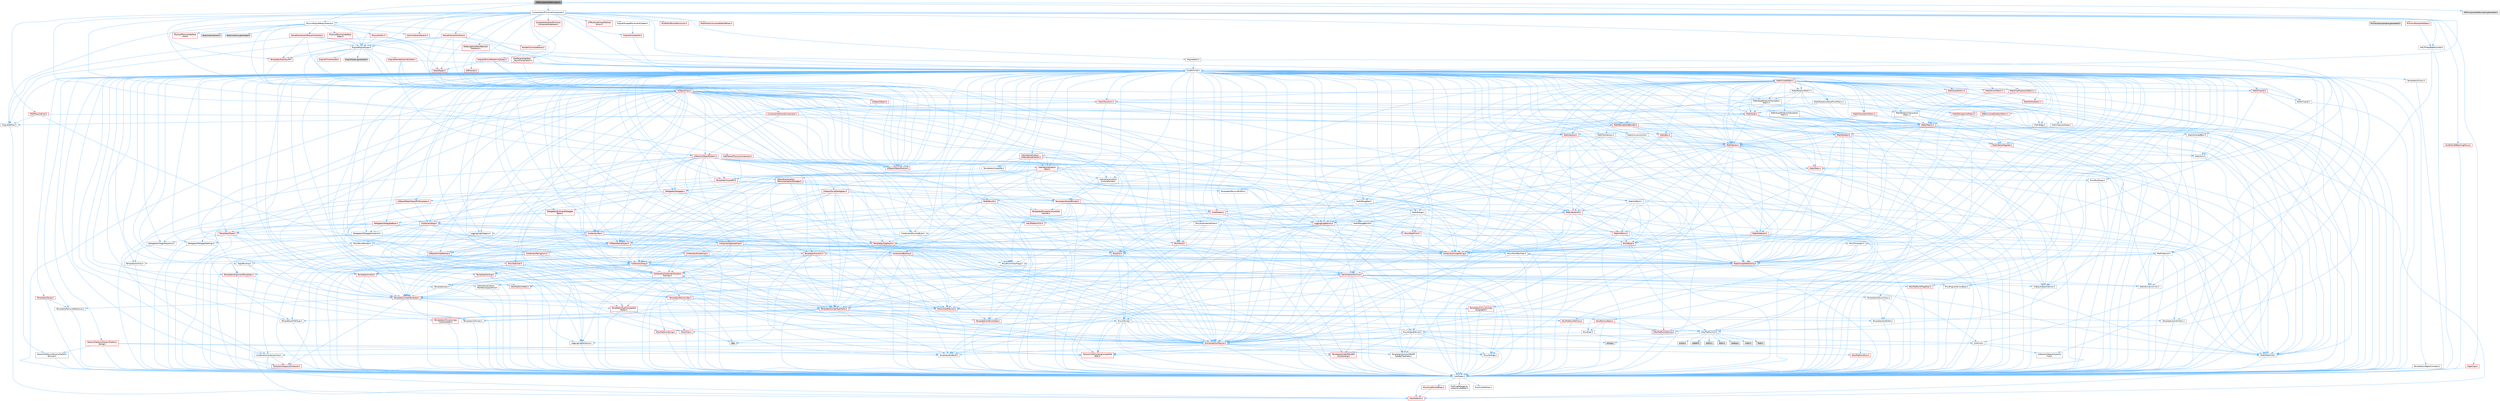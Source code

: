 digraph "ISMComponentDescriptor.h"
{
 // INTERACTIVE_SVG=YES
 // LATEX_PDF_SIZE
  bgcolor="transparent";
  edge [fontname=Helvetica,fontsize=10,labelfontname=Helvetica,labelfontsize=10];
  node [fontname=Helvetica,fontsize=10,shape=box,height=0.2,width=0.4];
  Node1 [id="Node000001",label="ISMComponentDescriptor.h",height=0.2,width=0.4,color="gray40", fillcolor="grey60", style="filled", fontcolor="black",tooltip=" "];
  Node1 -> Node2 [id="edge1_Node000001_Node000002",color="steelblue1",style="solid",tooltip=" "];
  Node2 [id="Node000002",label="CoreMinimal.h",height=0.2,width=0.4,color="grey40", fillcolor="white", style="filled",URL="$d7/d67/CoreMinimal_8h.html",tooltip=" "];
  Node2 -> Node3 [id="edge2_Node000002_Node000003",color="steelblue1",style="solid",tooltip=" "];
  Node3 [id="Node000003",label="CoreTypes.h",height=0.2,width=0.4,color="grey40", fillcolor="white", style="filled",URL="$dc/dec/CoreTypes_8h.html",tooltip=" "];
  Node3 -> Node4 [id="edge3_Node000003_Node000004",color="steelblue1",style="solid",tooltip=" "];
  Node4 [id="Node000004",label="HAL/Platform.h",height=0.2,width=0.4,color="red", fillcolor="#FFF0F0", style="filled",URL="$d9/dd0/Platform_8h.html",tooltip=" "];
  Node3 -> Node14 [id="edge4_Node000003_Node000014",color="steelblue1",style="solid",tooltip=" "];
  Node14 [id="Node000014",label="ProfilingDebugging\l/UMemoryDefines.h",height=0.2,width=0.4,color="grey40", fillcolor="white", style="filled",URL="$d2/da2/UMemoryDefines_8h.html",tooltip=" "];
  Node3 -> Node15 [id="edge5_Node000003_Node000015",color="steelblue1",style="solid",tooltip=" "];
  Node15 [id="Node000015",label="Misc/CoreMiscDefines.h",height=0.2,width=0.4,color="red", fillcolor="#FFF0F0", style="filled",URL="$da/d38/CoreMiscDefines_8h.html",tooltip=" "];
  Node15 -> Node4 [id="edge6_Node000015_Node000004",color="steelblue1",style="solid",tooltip=" "];
  Node3 -> Node16 [id="edge7_Node000003_Node000016",color="steelblue1",style="solid",tooltip=" "];
  Node16 [id="Node000016",label="Misc/CoreDefines.h",height=0.2,width=0.4,color="grey40", fillcolor="white", style="filled",URL="$d3/dd2/CoreDefines_8h.html",tooltip=" "];
  Node2 -> Node17 [id="edge8_Node000002_Node000017",color="steelblue1",style="solid",tooltip=" "];
  Node17 [id="Node000017",label="CoreFwd.h",height=0.2,width=0.4,color="grey40", fillcolor="white", style="filled",URL="$d1/d1e/CoreFwd_8h.html",tooltip=" "];
  Node17 -> Node3 [id="edge9_Node000017_Node000003",color="steelblue1",style="solid",tooltip=" "];
  Node17 -> Node18 [id="edge10_Node000017_Node000018",color="steelblue1",style="solid",tooltip=" "];
  Node18 [id="Node000018",label="Containers/ContainersFwd.h",height=0.2,width=0.4,color="grey40", fillcolor="white", style="filled",URL="$d4/d0a/ContainersFwd_8h.html",tooltip=" "];
  Node18 -> Node4 [id="edge11_Node000018_Node000004",color="steelblue1",style="solid",tooltip=" "];
  Node18 -> Node3 [id="edge12_Node000018_Node000003",color="steelblue1",style="solid",tooltip=" "];
  Node18 -> Node19 [id="edge13_Node000018_Node000019",color="steelblue1",style="solid",tooltip=" "];
  Node19 [id="Node000019",label="Traits/IsContiguousContainer.h",height=0.2,width=0.4,color="red", fillcolor="#FFF0F0", style="filled",URL="$d5/d3c/IsContiguousContainer_8h.html",tooltip=" "];
  Node19 -> Node3 [id="edge14_Node000019_Node000003",color="steelblue1",style="solid",tooltip=" "];
  Node17 -> Node22 [id="edge15_Node000017_Node000022",color="steelblue1",style="solid",tooltip=" "];
  Node22 [id="Node000022",label="Math/MathFwd.h",height=0.2,width=0.4,color="grey40", fillcolor="white", style="filled",URL="$d2/d10/MathFwd_8h.html",tooltip=" "];
  Node22 -> Node4 [id="edge16_Node000022_Node000004",color="steelblue1",style="solid",tooltip=" "];
  Node17 -> Node23 [id="edge17_Node000017_Node000023",color="steelblue1",style="solid",tooltip=" "];
  Node23 [id="Node000023",label="UObject/UObjectHierarchy\lFwd.h",height=0.2,width=0.4,color="grey40", fillcolor="white", style="filled",URL="$d3/d13/UObjectHierarchyFwd_8h.html",tooltip=" "];
  Node2 -> Node23 [id="edge18_Node000002_Node000023",color="steelblue1",style="solid",tooltip=" "];
  Node2 -> Node18 [id="edge19_Node000002_Node000018",color="steelblue1",style="solid",tooltip=" "];
  Node2 -> Node24 [id="edge20_Node000002_Node000024",color="steelblue1",style="solid",tooltip=" "];
  Node24 [id="Node000024",label="Misc/VarArgs.h",height=0.2,width=0.4,color="grey40", fillcolor="white", style="filled",URL="$d5/d6f/VarArgs_8h.html",tooltip=" "];
  Node24 -> Node3 [id="edge21_Node000024_Node000003",color="steelblue1",style="solid",tooltip=" "];
  Node2 -> Node25 [id="edge22_Node000002_Node000025",color="steelblue1",style="solid",tooltip=" "];
  Node25 [id="Node000025",label="Logging/LogVerbosity.h",height=0.2,width=0.4,color="grey40", fillcolor="white", style="filled",URL="$d2/d8f/LogVerbosity_8h.html",tooltip=" "];
  Node25 -> Node3 [id="edge23_Node000025_Node000003",color="steelblue1",style="solid",tooltip=" "];
  Node2 -> Node26 [id="edge24_Node000002_Node000026",color="steelblue1",style="solid",tooltip=" "];
  Node26 [id="Node000026",label="Misc/OutputDevice.h",height=0.2,width=0.4,color="grey40", fillcolor="white", style="filled",URL="$d7/d32/OutputDevice_8h.html",tooltip=" "];
  Node26 -> Node17 [id="edge25_Node000026_Node000017",color="steelblue1",style="solid",tooltip=" "];
  Node26 -> Node3 [id="edge26_Node000026_Node000003",color="steelblue1",style="solid",tooltip=" "];
  Node26 -> Node25 [id="edge27_Node000026_Node000025",color="steelblue1",style="solid",tooltip=" "];
  Node26 -> Node24 [id="edge28_Node000026_Node000024",color="steelblue1",style="solid",tooltip=" "];
  Node26 -> Node27 [id="edge29_Node000026_Node000027",color="steelblue1",style="solid",tooltip=" "];
  Node27 [id="Node000027",label="Templates/IsArrayOrRefOf\lTypeByPredicate.h",height=0.2,width=0.4,color="grey40", fillcolor="white", style="filled",URL="$d6/da1/IsArrayOrRefOfTypeByPredicate_8h.html",tooltip=" "];
  Node27 -> Node3 [id="edge30_Node000027_Node000003",color="steelblue1",style="solid",tooltip=" "];
  Node26 -> Node28 [id="edge31_Node000026_Node000028",color="steelblue1",style="solid",tooltip=" "];
  Node28 [id="Node000028",label="Templates/IsValidVariadic\lFunctionArg.h",height=0.2,width=0.4,color="red", fillcolor="#FFF0F0", style="filled",URL="$d0/dc8/IsValidVariadicFunctionArg_8h.html",tooltip=" "];
  Node28 -> Node3 [id="edge32_Node000028_Node000003",color="steelblue1",style="solid",tooltip=" "];
  Node26 -> Node30 [id="edge33_Node000026_Node000030",color="steelblue1",style="solid",tooltip=" "];
  Node30 [id="Node000030",label="Traits/IsCharEncodingCompatible\lWith.h",height=0.2,width=0.4,color="red", fillcolor="#FFF0F0", style="filled",URL="$df/dd1/IsCharEncodingCompatibleWith_8h.html",tooltip=" "];
  Node2 -> Node32 [id="edge34_Node000002_Node000032",color="steelblue1",style="solid",tooltip=" "];
  Node32 [id="Node000032",label="HAL/PlatformCrt.h",height=0.2,width=0.4,color="grey40", fillcolor="white", style="filled",URL="$d8/d75/PlatformCrt_8h.html",tooltip=" "];
  Node32 -> Node33 [id="edge35_Node000032_Node000033",color="steelblue1",style="solid",tooltip=" "];
  Node33 [id="Node000033",label="new",height=0.2,width=0.4,color="grey60", fillcolor="#E0E0E0", style="filled",tooltip=" "];
  Node32 -> Node34 [id="edge36_Node000032_Node000034",color="steelblue1",style="solid",tooltip=" "];
  Node34 [id="Node000034",label="wchar.h",height=0.2,width=0.4,color="grey60", fillcolor="#E0E0E0", style="filled",tooltip=" "];
  Node32 -> Node35 [id="edge37_Node000032_Node000035",color="steelblue1",style="solid",tooltip=" "];
  Node35 [id="Node000035",label="stddef.h",height=0.2,width=0.4,color="grey60", fillcolor="#E0E0E0", style="filled",tooltip=" "];
  Node32 -> Node36 [id="edge38_Node000032_Node000036",color="steelblue1",style="solid",tooltip=" "];
  Node36 [id="Node000036",label="stdlib.h",height=0.2,width=0.4,color="grey60", fillcolor="#E0E0E0", style="filled",tooltip=" "];
  Node32 -> Node37 [id="edge39_Node000032_Node000037",color="steelblue1",style="solid",tooltip=" "];
  Node37 [id="Node000037",label="stdio.h",height=0.2,width=0.4,color="grey60", fillcolor="#E0E0E0", style="filled",tooltip=" "];
  Node32 -> Node38 [id="edge40_Node000032_Node000038",color="steelblue1",style="solid",tooltip=" "];
  Node38 [id="Node000038",label="stdarg.h",height=0.2,width=0.4,color="grey60", fillcolor="#E0E0E0", style="filled",tooltip=" "];
  Node32 -> Node39 [id="edge41_Node000032_Node000039",color="steelblue1",style="solid",tooltip=" "];
  Node39 [id="Node000039",label="math.h",height=0.2,width=0.4,color="grey60", fillcolor="#E0E0E0", style="filled",tooltip=" "];
  Node32 -> Node40 [id="edge42_Node000032_Node000040",color="steelblue1",style="solid",tooltip=" "];
  Node40 [id="Node000040",label="float.h",height=0.2,width=0.4,color="grey60", fillcolor="#E0E0E0", style="filled",tooltip=" "];
  Node32 -> Node41 [id="edge43_Node000032_Node000041",color="steelblue1",style="solid",tooltip=" "];
  Node41 [id="Node000041",label="string.h",height=0.2,width=0.4,color="grey60", fillcolor="#E0E0E0", style="filled",tooltip=" "];
  Node2 -> Node42 [id="edge44_Node000002_Node000042",color="steelblue1",style="solid",tooltip=" "];
  Node42 [id="Node000042",label="HAL/PlatformMisc.h",height=0.2,width=0.4,color="red", fillcolor="#FFF0F0", style="filled",URL="$d0/df5/PlatformMisc_8h.html",tooltip=" "];
  Node42 -> Node3 [id="edge45_Node000042_Node000003",color="steelblue1",style="solid",tooltip=" "];
  Node2 -> Node61 [id="edge46_Node000002_Node000061",color="steelblue1",style="solid",tooltip=" "];
  Node61 [id="Node000061",label="Misc/AssertionMacros.h",height=0.2,width=0.4,color="red", fillcolor="#FFF0F0", style="filled",URL="$d0/dfa/AssertionMacros_8h.html",tooltip=" "];
  Node61 -> Node3 [id="edge47_Node000061_Node000003",color="steelblue1",style="solid",tooltip=" "];
  Node61 -> Node4 [id="edge48_Node000061_Node000004",color="steelblue1",style="solid",tooltip=" "];
  Node61 -> Node42 [id="edge49_Node000061_Node000042",color="steelblue1",style="solid",tooltip=" "];
  Node61 -> Node62 [id="edge50_Node000061_Node000062",color="steelblue1",style="solid",tooltip=" "];
  Node62 [id="Node000062",label="Templates/EnableIf.h",height=0.2,width=0.4,color="grey40", fillcolor="white", style="filled",URL="$d7/d60/EnableIf_8h.html",tooltip=" "];
  Node62 -> Node3 [id="edge51_Node000062_Node000003",color="steelblue1",style="solid",tooltip=" "];
  Node61 -> Node27 [id="edge52_Node000061_Node000027",color="steelblue1",style="solid",tooltip=" "];
  Node61 -> Node28 [id="edge53_Node000061_Node000028",color="steelblue1",style="solid",tooltip=" "];
  Node61 -> Node30 [id="edge54_Node000061_Node000030",color="steelblue1",style="solid",tooltip=" "];
  Node61 -> Node24 [id="edge55_Node000061_Node000024",color="steelblue1",style="solid",tooltip=" "];
  Node2 -> Node70 [id="edge56_Node000002_Node000070",color="steelblue1",style="solid",tooltip=" "];
  Node70 [id="Node000070",label="Templates/IsPointer.h",height=0.2,width=0.4,color="grey40", fillcolor="white", style="filled",URL="$d7/d05/IsPointer_8h.html",tooltip=" "];
  Node70 -> Node3 [id="edge57_Node000070_Node000003",color="steelblue1",style="solid",tooltip=" "];
  Node2 -> Node71 [id="edge58_Node000002_Node000071",color="steelblue1",style="solid",tooltip=" "];
  Node71 [id="Node000071",label="HAL/PlatformMemory.h",height=0.2,width=0.4,color="red", fillcolor="#FFF0F0", style="filled",URL="$de/d68/PlatformMemory_8h.html",tooltip=" "];
  Node71 -> Node3 [id="edge59_Node000071_Node000003",color="steelblue1",style="solid",tooltip=" "];
  Node2 -> Node54 [id="edge60_Node000002_Node000054",color="steelblue1",style="solid",tooltip=" "];
  Node54 [id="Node000054",label="HAL/PlatformAtomics.h",height=0.2,width=0.4,color="red", fillcolor="#FFF0F0", style="filled",URL="$d3/d36/PlatformAtomics_8h.html",tooltip=" "];
  Node54 -> Node3 [id="edge61_Node000054_Node000003",color="steelblue1",style="solid",tooltip=" "];
  Node2 -> Node76 [id="edge62_Node000002_Node000076",color="steelblue1",style="solid",tooltip=" "];
  Node76 [id="Node000076",label="Misc/Exec.h",height=0.2,width=0.4,color="grey40", fillcolor="white", style="filled",URL="$de/ddb/Exec_8h.html",tooltip=" "];
  Node76 -> Node3 [id="edge63_Node000076_Node000003",color="steelblue1",style="solid",tooltip=" "];
  Node76 -> Node61 [id="edge64_Node000076_Node000061",color="steelblue1",style="solid",tooltip=" "];
  Node2 -> Node77 [id="edge65_Node000002_Node000077",color="steelblue1",style="solid",tooltip=" "];
  Node77 [id="Node000077",label="HAL/MemoryBase.h",height=0.2,width=0.4,color="red", fillcolor="#FFF0F0", style="filled",URL="$d6/d9f/MemoryBase_8h.html",tooltip=" "];
  Node77 -> Node3 [id="edge66_Node000077_Node000003",color="steelblue1",style="solid",tooltip=" "];
  Node77 -> Node54 [id="edge67_Node000077_Node000054",color="steelblue1",style="solid",tooltip=" "];
  Node77 -> Node32 [id="edge68_Node000077_Node000032",color="steelblue1",style="solid",tooltip=" "];
  Node77 -> Node76 [id="edge69_Node000077_Node000076",color="steelblue1",style="solid",tooltip=" "];
  Node77 -> Node26 [id="edge70_Node000077_Node000026",color="steelblue1",style="solid",tooltip=" "];
  Node2 -> Node87 [id="edge71_Node000002_Node000087",color="steelblue1",style="solid",tooltip=" "];
  Node87 [id="Node000087",label="HAL/UnrealMemory.h",height=0.2,width=0.4,color="red", fillcolor="#FFF0F0", style="filled",URL="$d9/d96/UnrealMemory_8h.html",tooltip=" "];
  Node87 -> Node3 [id="edge72_Node000087_Node000003",color="steelblue1",style="solid",tooltip=" "];
  Node87 -> Node77 [id="edge73_Node000087_Node000077",color="steelblue1",style="solid",tooltip=" "];
  Node87 -> Node71 [id="edge74_Node000087_Node000071",color="steelblue1",style="solid",tooltip=" "];
  Node87 -> Node70 [id="edge75_Node000087_Node000070",color="steelblue1",style="solid",tooltip=" "];
  Node2 -> Node89 [id="edge76_Node000002_Node000089",color="steelblue1",style="solid",tooltip=" "];
  Node89 [id="Node000089",label="Templates/IsArithmetic.h",height=0.2,width=0.4,color="grey40", fillcolor="white", style="filled",URL="$d2/d5d/IsArithmetic_8h.html",tooltip=" "];
  Node89 -> Node3 [id="edge77_Node000089_Node000003",color="steelblue1",style="solid",tooltip=" "];
  Node2 -> Node83 [id="edge78_Node000002_Node000083",color="steelblue1",style="solid",tooltip=" "];
  Node83 [id="Node000083",label="Templates/AndOrNot.h",height=0.2,width=0.4,color="grey40", fillcolor="white", style="filled",URL="$db/d0a/AndOrNot_8h.html",tooltip=" "];
  Node83 -> Node3 [id="edge79_Node000083_Node000003",color="steelblue1",style="solid",tooltip=" "];
  Node2 -> Node90 [id="edge80_Node000002_Node000090",color="steelblue1",style="solid",tooltip=" "];
  Node90 [id="Node000090",label="Templates/IsPODType.h",height=0.2,width=0.4,color="grey40", fillcolor="white", style="filled",URL="$d7/db1/IsPODType_8h.html",tooltip=" "];
  Node90 -> Node3 [id="edge81_Node000090_Node000003",color="steelblue1",style="solid",tooltip=" "];
  Node2 -> Node91 [id="edge82_Node000002_Node000091",color="steelblue1",style="solid",tooltip=" "];
  Node91 [id="Node000091",label="Templates/IsUECoreType.h",height=0.2,width=0.4,color="red", fillcolor="#FFF0F0", style="filled",URL="$d1/db8/IsUECoreType_8h.html",tooltip=" "];
  Node91 -> Node3 [id="edge83_Node000091_Node000003",color="steelblue1",style="solid",tooltip=" "];
  Node2 -> Node84 [id="edge84_Node000002_Node000084",color="steelblue1",style="solid",tooltip=" "];
  Node84 [id="Node000084",label="Templates/IsTriviallyCopy\lConstructible.h",height=0.2,width=0.4,color="red", fillcolor="#FFF0F0", style="filled",URL="$d3/d78/IsTriviallyCopyConstructible_8h.html",tooltip=" "];
  Node84 -> Node3 [id="edge85_Node000084_Node000003",color="steelblue1",style="solid",tooltip=" "];
  Node2 -> Node92 [id="edge86_Node000002_Node000092",color="steelblue1",style="solid",tooltip=" "];
  Node92 [id="Node000092",label="Templates/UnrealTypeTraits.h",height=0.2,width=0.4,color="red", fillcolor="#FFF0F0", style="filled",URL="$d2/d2d/UnrealTypeTraits_8h.html",tooltip=" "];
  Node92 -> Node3 [id="edge87_Node000092_Node000003",color="steelblue1",style="solid",tooltip=" "];
  Node92 -> Node70 [id="edge88_Node000092_Node000070",color="steelblue1",style="solid",tooltip=" "];
  Node92 -> Node61 [id="edge89_Node000092_Node000061",color="steelblue1",style="solid",tooltip=" "];
  Node92 -> Node83 [id="edge90_Node000092_Node000083",color="steelblue1",style="solid",tooltip=" "];
  Node92 -> Node62 [id="edge91_Node000092_Node000062",color="steelblue1",style="solid",tooltip=" "];
  Node92 -> Node89 [id="edge92_Node000092_Node000089",color="steelblue1",style="solid",tooltip=" "];
  Node92 -> Node90 [id="edge93_Node000092_Node000090",color="steelblue1",style="solid",tooltip=" "];
  Node92 -> Node91 [id="edge94_Node000092_Node000091",color="steelblue1",style="solid",tooltip=" "];
  Node92 -> Node84 [id="edge95_Node000092_Node000084",color="steelblue1",style="solid",tooltip=" "];
  Node2 -> Node62 [id="edge96_Node000002_Node000062",color="steelblue1",style="solid",tooltip=" "];
  Node2 -> Node94 [id="edge97_Node000002_Node000094",color="steelblue1",style="solid",tooltip=" "];
  Node94 [id="Node000094",label="Templates/RemoveReference.h",height=0.2,width=0.4,color="grey40", fillcolor="white", style="filled",URL="$da/dbe/RemoveReference_8h.html",tooltip=" "];
  Node94 -> Node3 [id="edge98_Node000094_Node000003",color="steelblue1",style="solid",tooltip=" "];
  Node2 -> Node95 [id="edge99_Node000002_Node000095",color="steelblue1",style="solid",tooltip=" "];
  Node95 [id="Node000095",label="Templates/IntegralConstant.h",height=0.2,width=0.4,color="grey40", fillcolor="white", style="filled",URL="$db/d1b/IntegralConstant_8h.html",tooltip=" "];
  Node95 -> Node3 [id="edge100_Node000095_Node000003",color="steelblue1",style="solid",tooltip=" "];
  Node2 -> Node96 [id="edge101_Node000002_Node000096",color="steelblue1",style="solid",tooltip=" "];
  Node96 [id="Node000096",label="Templates/IsClass.h",height=0.2,width=0.4,color="grey40", fillcolor="white", style="filled",URL="$db/dcb/IsClass_8h.html",tooltip=" "];
  Node96 -> Node3 [id="edge102_Node000096_Node000003",color="steelblue1",style="solid",tooltip=" "];
  Node2 -> Node97 [id="edge103_Node000002_Node000097",color="steelblue1",style="solid",tooltip=" "];
  Node97 [id="Node000097",label="Templates/TypeCompatible\lBytes.h",height=0.2,width=0.4,color="red", fillcolor="#FFF0F0", style="filled",URL="$df/d0a/TypeCompatibleBytes_8h.html",tooltip=" "];
  Node97 -> Node3 [id="edge104_Node000097_Node000003",color="steelblue1",style="solid",tooltip=" "];
  Node97 -> Node41 [id="edge105_Node000097_Node000041",color="steelblue1",style="solid",tooltip=" "];
  Node97 -> Node33 [id="edge106_Node000097_Node000033",color="steelblue1",style="solid",tooltip=" "];
  Node2 -> Node19 [id="edge107_Node000002_Node000019",color="steelblue1",style="solid",tooltip=" "];
  Node2 -> Node98 [id="edge108_Node000002_Node000098",color="steelblue1",style="solid",tooltip=" "];
  Node98 [id="Node000098",label="Templates/UnrealTemplate.h",height=0.2,width=0.4,color="red", fillcolor="#FFF0F0", style="filled",URL="$d4/d24/UnrealTemplate_8h.html",tooltip=" "];
  Node98 -> Node3 [id="edge109_Node000098_Node000003",color="steelblue1",style="solid",tooltip=" "];
  Node98 -> Node70 [id="edge110_Node000098_Node000070",color="steelblue1",style="solid",tooltip=" "];
  Node98 -> Node87 [id="edge111_Node000098_Node000087",color="steelblue1",style="solid",tooltip=" "];
  Node98 -> Node92 [id="edge112_Node000098_Node000092",color="steelblue1",style="solid",tooltip=" "];
  Node98 -> Node94 [id="edge113_Node000098_Node000094",color="steelblue1",style="solid",tooltip=" "];
  Node98 -> Node97 [id="edge114_Node000098_Node000097",color="steelblue1",style="solid",tooltip=" "];
  Node98 -> Node19 [id="edge115_Node000098_Node000019",color="steelblue1",style="solid",tooltip=" "];
  Node2 -> Node47 [id="edge116_Node000002_Node000047",color="steelblue1",style="solid",tooltip=" "];
  Node47 [id="Node000047",label="Math/NumericLimits.h",height=0.2,width=0.4,color="grey40", fillcolor="white", style="filled",URL="$df/d1b/NumericLimits_8h.html",tooltip=" "];
  Node47 -> Node3 [id="edge117_Node000047_Node000003",color="steelblue1",style="solid",tooltip=" "];
  Node2 -> Node102 [id="edge118_Node000002_Node000102",color="steelblue1",style="solid",tooltip=" "];
  Node102 [id="Node000102",label="HAL/PlatformMath.h",height=0.2,width=0.4,color="red", fillcolor="#FFF0F0", style="filled",URL="$dc/d53/PlatformMath_8h.html",tooltip=" "];
  Node102 -> Node3 [id="edge119_Node000102_Node000003",color="steelblue1",style="solid",tooltip=" "];
  Node2 -> Node85 [id="edge120_Node000002_Node000085",color="steelblue1",style="solid",tooltip=" "];
  Node85 [id="Node000085",label="Templates/IsTriviallyCopy\lAssignable.h",height=0.2,width=0.4,color="red", fillcolor="#FFF0F0", style="filled",URL="$d2/df2/IsTriviallyCopyAssignable_8h.html",tooltip=" "];
  Node85 -> Node3 [id="edge121_Node000085_Node000003",color="steelblue1",style="solid",tooltip=" "];
  Node2 -> Node110 [id="edge122_Node000002_Node000110",color="steelblue1",style="solid",tooltip=" "];
  Node110 [id="Node000110",label="Templates/MemoryOps.h",height=0.2,width=0.4,color="red", fillcolor="#FFF0F0", style="filled",URL="$db/dea/MemoryOps_8h.html",tooltip=" "];
  Node110 -> Node3 [id="edge123_Node000110_Node000003",color="steelblue1",style="solid",tooltip=" "];
  Node110 -> Node87 [id="edge124_Node000110_Node000087",color="steelblue1",style="solid",tooltip=" "];
  Node110 -> Node85 [id="edge125_Node000110_Node000085",color="steelblue1",style="solid",tooltip=" "];
  Node110 -> Node84 [id="edge126_Node000110_Node000084",color="steelblue1",style="solid",tooltip=" "];
  Node110 -> Node92 [id="edge127_Node000110_Node000092",color="steelblue1",style="solid",tooltip=" "];
  Node110 -> Node33 [id="edge128_Node000110_Node000033",color="steelblue1",style="solid",tooltip=" "];
  Node2 -> Node111 [id="edge129_Node000002_Node000111",color="steelblue1",style="solid",tooltip=" "];
  Node111 [id="Node000111",label="Containers/ContainerAllocation\lPolicies.h",height=0.2,width=0.4,color="red", fillcolor="#FFF0F0", style="filled",URL="$d7/dff/ContainerAllocationPolicies_8h.html",tooltip=" "];
  Node111 -> Node3 [id="edge130_Node000111_Node000003",color="steelblue1",style="solid",tooltip=" "];
  Node111 -> Node111 [id="edge131_Node000111_Node000111",color="steelblue1",style="solid",tooltip=" "];
  Node111 -> Node102 [id="edge132_Node000111_Node000102",color="steelblue1",style="solid",tooltip=" "];
  Node111 -> Node87 [id="edge133_Node000111_Node000087",color="steelblue1",style="solid",tooltip=" "];
  Node111 -> Node47 [id="edge134_Node000111_Node000047",color="steelblue1",style="solid",tooltip=" "];
  Node111 -> Node61 [id="edge135_Node000111_Node000061",color="steelblue1",style="solid",tooltip=" "];
  Node111 -> Node110 [id="edge136_Node000111_Node000110",color="steelblue1",style="solid",tooltip=" "];
  Node111 -> Node97 [id="edge137_Node000111_Node000097",color="steelblue1",style="solid",tooltip=" "];
  Node2 -> Node114 [id="edge138_Node000002_Node000114",color="steelblue1",style="solid",tooltip=" "];
  Node114 [id="Node000114",label="Templates/IsEnumClass.h",height=0.2,width=0.4,color="grey40", fillcolor="white", style="filled",URL="$d7/d15/IsEnumClass_8h.html",tooltip=" "];
  Node114 -> Node3 [id="edge139_Node000114_Node000003",color="steelblue1",style="solid",tooltip=" "];
  Node114 -> Node83 [id="edge140_Node000114_Node000083",color="steelblue1",style="solid",tooltip=" "];
  Node2 -> Node115 [id="edge141_Node000002_Node000115",color="steelblue1",style="solid",tooltip=" "];
  Node115 [id="Node000115",label="HAL/PlatformProperties.h",height=0.2,width=0.4,color="red", fillcolor="#FFF0F0", style="filled",URL="$d9/db0/PlatformProperties_8h.html",tooltip=" "];
  Node115 -> Node3 [id="edge142_Node000115_Node000003",color="steelblue1",style="solid",tooltip=" "];
  Node2 -> Node118 [id="edge143_Node000002_Node000118",color="steelblue1",style="solid",tooltip=" "];
  Node118 [id="Node000118",label="Misc/EngineVersionBase.h",height=0.2,width=0.4,color="grey40", fillcolor="white", style="filled",URL="$d5/d2b/EngineVersionBase_8h.html",tooltip=" "];
  Node118 -> Node3 [id="edge144_Node000118_Node000003",color="steelblue1",style="solid",tooltip=" "];
  Node2 -> Node119 [id="edge145_Node000002_Node000119",color="steelblue1",style="solid",tooltip=" "];
  Node119 [id="Node000119",label="Internationalization\l/TextNamespaceFwd.h",height=0.2,width=0.4,color="grey40", fillcolor="white", style="filled",URL="$d8/d97/TextNamespaceFwd_8h.html",tooltip=" "];
  Node119 -> Node3 [id="edge146_Node000119_Node000003",color="steelblue1",style="solid",tooltip=" "];
  Node2 -> Node120 [id="edge147_Node000002_Node000120",color="steelblue1",style="solid",tooltip=" "];
  Node120 [id="Node000120",label="Serialization/Archive.h",height=0.2,width=0.4,color="red", fillcolor="#FFF0F0", style="filled",URL="$d7/d3b/Archive_8h.html",tooltip=" "];
  Node120 -> Node17 [id="edge148_Node000120_Node000017",color="steelblue1",style="solid",tooltip=" "];
  Node120 -> Node3 [id="edge149_Node000120_Node000003",color="steelblue1",style="solid",tooltip=" "];
  Node120 -> Node115 [id="edge150_Node000120_Node000115",color="steelblue1",style="solid",tooltip=" "];
  Node120 -> Node119 [id="edge151_Node000120_Node000119",color="steelblue1",style="solid",tooltip=" "];
  Node120 -> Node22 [id="edge152_Node000120_Node000022",color="steelblue1",style="solid",tooltip=" "];
  Node120 -> Node61 [id="edge153_Node000120_Node000061",color="steelblue1",style="solid",tooltip=" "];
  Node120 -> Node118 [id="edge154_Node000120_Node000118",color="steelblue1",style="solid",tooltip=" "];
  Node120 -> Node24 [id="edge155_Node000120_Node000024",color="steelblue1",style="solid",tooltip=" "];
  Node120 -> Node62 [id="edge156_Node000120_Node000062",color="steelblue1",style="solid",tooltip=" "];
  Node120 -> Node27 [id="edge157_Node000120_Node000027",color="steelblue1",style="solid",tooltip=" "];
  Node120 -> Node114 [id="edge158_Node000120_Node000114",color="steelblue1",style="solid",tooltip=" "];
  Node120 -> Node28 [id="edge159_Node000120_Node000028",color="steelblue1",style="solid",tooltip=" "];
  Node120 -> Node98 [id="edge160_Node000120_Node000098",color="steelblue1",style="solid",tooltip=" "];
  Node120 -> Node30 [id="edge161_Node000120_Node000030",color="steelblue1",style="solid",tooltip=" "];
  Node120 -> Node123 [id="edge162_Node000120_Node000123",color="steelblue1",style="solid",tooltip=" "];
  Node123 [id="Node000123",label="UObject/ObjectVersion.h",height=0.2,width=0.4,color="grey40", fillcolor="white", style="filled",URL="$da/d63/ObjectVersion_8h.html",tooltip=" "];
  Node123 -> Node3 [id="edge163_Node000123_Node000003",color="steelblue1",style="solid",tooltip=" "];
  Node2 -> Node124 [id="edge164_Node000002_Node000124",color="steelblue1",style="solid",tooltip=" "];
  Node124 [id="Node000124",label="Templates/Less.h",height=0.2,width=0.4,color="grey40", fillcolor="white", style="filled",URL="$de/dc8/Less_8h.html",tooltip=" "];
  Node124 -> Node3 [id="edge165_Node000124_Node000003",color="steelblue1",style="solid",tooltip=" "];
  Node124 -> Node98 [id="edge166_Node000124_Node000098",color="steelblue1",style="solid",tooltip=" "];
  Node2 -> Node125 [id="edge167_Node000002_Node000125",color="steelblue1",style="solid",tooltip=" "];
  Node125 [id="Node000125",label="Templates/Sorting.h",height=0.2,width=0.4,color="red", fillcolor="#FFF0F0", style="filled",URL="$d3/d9e/Sorting_8h.html",tooltip=" "];
  Node125 -> Node3 [id="edge168_Node000125_Node000003",color="steelblue1",style="solid",tooltip=" "];
  Node125 -> Node102 [id="edge169_Node000125_Node000102",color="steelblue1",style="solid",tooltip=" "];
  Node125 -> Node124 [id="edge170_Node000125_Node000124",color="steelblue1",style="solid",tooltip=" "];
  Node2 -> Node136 [id="edge171_Node000002_Node000136",color="steelblue1",style="solid",tooltip=" "];
  Node136 [id="Node000136",label="Misc/Char.h",height=0.2,width=0.4,color="red", fillcolor="#FFF0F0", style="filled",URL="$d0/d58/Char_8h.html",tooltip=" "];
  Node136 -> Node3 [id="edge172_Node000136_Node000003",color="steelblue1",style="solid",tooltip=" "];
  Node2 -> Node139 [id="edge173_Node000002_Node000139",color="steelblue1",style="solid",tooltip=" "];
  Node139 [id="Node000139",label="GenericPlatform/GenericPlatform\lStricmp.h",height=0.2,width=0.4,color="grey40", fillcolor="white", style="filled",URL="$d2/d86/GenericPlatformStricmp_8h.html",tooltip=" "];
  Node139 -> Node3 [id="edge174_Node000139_Node000003",color="steelblue1",style="solid",tooltip=" "];
  Node2 -> Node140 [id="edge175_Node000002_Node000140",color="steelblue1",style="solid",tooltip=" "];
  Node140 [id="Node000140",label="GenericPlatform/GenericPlatform\lString.h",height=0.2,width=0.4,color="red", fillcolor="#FFF0F0", style="filled",URL="$dd/d20/GenericPlatformString_8h.html",tooltip=" "];
  Node140 -> Node3 [id="edge176_Node000140_Node000003",color="steelblue1",style="solid",tooltip=" "];
  Node140 -> Node139 [id="edge177_Node000140_Node000139",color="steelblue1",style="solid",tooltip=" "];
  Node140 -> Node62 [id="edge178_Node000140_Node000062",color="steelblue1",style="solid",tooltip=" "];
  Node140 -> Node30 [id="edge179_Node000140_Node000030",color="steelblue1",style="solid",tooltip=" "];
  Node2 -> Node73 [id="edge180_Node000002_Node000073",color="steelblue1",style="solid",tooltip=" "];
  Node73 [id="Node000073",label="HAL/PlatformString.h",height=0.2,width=0.4,color="red", fillcolor="#FFF0F0", style="filled",URL="$db/db5/PlatformString_8h.html",tooltip=" "];
  Node73 -> Node3 [id="edge181_Node000073_Node000003",color="steelblue1",style="solid",tooltip=" "];
  Node2 -> Node143 [id="edge182_Node000002_Node000143",color="steelblue1",style="solid",tooltip=" "];
  Node143 [id="Node000143",label="Misc/CString.h",height=0.2,width=0.4,color="grey40", fillcolor="white", style="filled",URL="$d2/d49/CString_8h.html",tooltip=" "];
  Node143 -> Node3 [id="edge183_Node000143_Node000003",color="steelblue1",style="solid",tooltip=" "];
  Node143 -> Node32 [id="edge184_Node000143_Node000032",color="steelblue1",style="solid",tooltip=" "];
  Node143 -> Node73 [id="edge185_Node000143_Node000073",color="steelblue1",style="solid",tooltip=" "];
  Node143 -> Node61 [id="edge186_Node000143_Node000061",color="steelblue1",style="solid",tooltip=" "];
  Node143 -> Node136 [id="edge187_Node000143_Node000136",color="steelblue1",style="solid",tooltip=" "];
  Node143 -> Node24 [id="edge188_Node000143_Node000024",color="steelblue1",style="solid",tooltip=" "];
  Node143 -> Node27 [id="edge189_Node000143_Node000027",color="steelblue1",style="solid",tooltip=" "];
  Node143 -> Node28 [id="edge190_Node000143_Node000028",color="steelblue1",style="solid",tooltip=" "];
  Node143 -> Node30 [id="edge191_Node000143_Node000030",color="steelblue1",style="solid",tooltip=" "];
  Node2 -> Node144 [id="edge192_Node000002_Node000144",color="steelblue1",style="solid",tooltip=" "];
  Node144 [id="Node000144",label="Misc/Crc.h",height=0.2,width=0.4,color="red", fillcolor="#FFF0F0", style="filled",URL="$d4/dd2/Crc_8h.html",tooltip=" "];
  Node144 -> Node3 [id="edge193_Node000144_Node000003",color="steelblue1",style="solid",tooltip=" "];
  Node144 -> Node73 [id="edge194_Node000144_Node000073",color="steelblue1",style="solid",tooltip=" "];
  Node144 -> Node61 [id="edge195_Node000144_Node000061",color="steelblue1",style="solid",tooltip=" "];
  Node144 -> Node143 [id="edge196_Node000144_Node000143",color="steelblue1",style="solid",tooltip=" "];
  Node144 -> Node136 [id="edge197_Node000144_Node000136",color="steelblue1",style="solid",tooltip=" "];
  Node144 -> Node92 [id="edge198_Node000144_Node000092",color="steelblue1",style="solid",tooltip=" "];
  Node2 -> Node135 [id="edge199_Node000002_Node000135",color="steelblue1",style="solid",tooltip=" "];
  Node135 [id="Node000135",label="Math/UnrealMathUtility.h",height=0.2,width=0.4,color="red", fillcolor="#FFF0F0", style="filled",URL="$db/db8/UnrealMathUtility_8h.html",tooltip=" "];
  Node135 -> Node3 [id="edge200_Node000135_Node000003",color="steelblue1",style="solid",tooltip=" "];
  Node135 -> Node61 [id="edge201_Node000135_Node000061",color="steelblue1",style="solid",tooltip=" "];
  Node135 -> Node102 [id="edge202_Node000135_Node000102",color="steelblue1",style="solid",tooltip=" "];
  Node135 -> Node22 [id="edge203_Node000135_Node000022",color="steelblue1",style="solid",tooltip=" "];
  Node2 -> Node145 [id="edge204_Node000002_Node000145",color="steelblue1",style="solid",tooltip=" "];
  Node145 [id="Node000145",label="Containers/UnrealString.h",height=0.2,width=0.4,color="red", fillcolor="#FFF0F0", style="filled",URL="$d5/dba/UnrealString_8h.html",tooltip=" "];
  Node2 -> Node149 [id="edge205_Node000002_Node000149",color="steelblue1",style="solid",tooltip=" "];
  Node149 [id="Node000149",label="Containers/Array.h",height=0.2,width=0.4,color="red", fillcolor="#FFF0F0", style="filled",URL="$df/dd0/Array_8h.html",tooltip=" "];
  Node149 -> Node3 [id="edge206_Node000149_Node000003",color="steelblue1",style="solid",tooltip=" "];
  Node149 -> Node61 [id="edge207_Node000149_Node000061",color="steelblue1",style="solid",tooltip=" "];
  Node149 -> Node87 [id="edge208_Node000149_Node000087",color="steelblue1",style="solid",tooltip=" "];
  Node149 -> Node92 [id="edge209_Node000149_Node000092",color="steelblue1",style="solid",tooltip=" "];
  Node149 -> Node98 [id="edge210_Node000149_Node000098",color="steelblue1",style="solid",tooltip=" "];
  Node149 -> Node111 [id="edge211_Node000149_Node000111",color="steelblue1",style="solid",tooltip=" "];
  Node149 -> Node120 [id="edge212_Node000149_Node000120",color="steelblue1",style="solid",tooltip=" "];
  Node149 -> Node128 [id="edge213_Node000149_Node000128",color="steelblue1",style="solid",tooltip=" "];
  Node128 [id="Node000128",label="Templates/Invoke.h",height=0.2,width=0.4,color="red", fillcolor="#FFF0F0", style="filled",URL="$d7/deb/Invoke_8h.html",tooltip=" "];
  Node128 -> Node3 [id="edge214_Node000128_Node000003",color="steelblue1",style="solid",tooltip=" "];
  Node128 -> Node98 [id="edge215_Node000128_Node000098",color="steelblue1",style="solid",tooltip=" "];
  Node149 -> Node124 [id="edge216_Node000149_Node000124",color="steelblue1",style="solid",tooltip=" "];
  Node149 -> Node125 [id="edge217_Node000149_Node000125",color="steelblue1",style="solid",tooltip=" "];
  Node149 -> Node172 [id="edge218_Node000149_Node000172",color="steelblue1",style="solid",tooltip=" "];
  Node172 [id="Node000172",label="Templates/AlignmentTemplates.h",height=0.2,width=0.4,color="red", fillcolor="#FFF0F0", style="filled",URL="$dd/d32/AlignmentTemplates_8h.html",tooltip=" "];
  Node172 -> Node3 [id="edge219_Node000172_Node000003",color="steelblue1",style="solid",tooltip=" "];
  Node172 -> Node70 [id="edge220_Node000172_Node000070",color="steelblue1",style="solid",tooltip=" "];
  Node2 -> Node173 [id="edge221_Node000002_Node000173",color="steelblue1",style="solid",tooltip=" "];
  Node173 [id="Node000173",label="Misc/FrameNumber.h",height=0.2,width=0.4,color="grey40", fillcolor="white", style="filled",URL="$dd/dbd/FrameNumber_8h.html",tooltip=" "];
  Node173 -> Node3 [id="edge222_Node000173_Node000003",color="steelblue1",style="solid",tooltip=" "];
  Node173 -> Node47 [id="edge223_Node000173_Node000047",color="steelblue1",style="solid",tooltip=" "];
  Node173 -> Node135 [id="edge224_Node000173_Node000135",color="steelblue1",style="solid",tooltip=" "];
  Node173 -> Node62 [id="edge225_Node000173_Node000062",color="steelblue1",style="solid",tooltip=" "];
  Node173 -> Node92 [id="edge226_Node000173_Node000092",color="steelblue1",style="solid",tooltip=" "];
  Node2 -> Node174 [id="edge227_Node000002_Node000174",color="steelblue1",style="solid",tooltip=" "];
  Node174 [id="Node000174",label="Misc/Timespan.h",height=0.2,width=0.4,color="grey40", fillcolor="white", style="filled",URL="$da/dd9/Timespan_8h.html",tooltip=" "];
  Node174 -> Node3 [id="edge228_Node000174_Node000003",color="steelblue1",style="solid",tooltip=" "];
  Node174 -> Node175 [id="edge229_Node000174_Node000175",color="steelblue1",style="solid",tooltip=" "];
  Node175 [id="Node000175",label="Math/Interval.h",height=0.2,width=0.4,color="grey40", fillcolor="white", style="filled",URL="$d1/d55/Interval_8h.html",tooltip=" "];
  Node175 -> Node3 [id="edge230_Node000175_Node000003",color="steelblue1",style="solid",tooltip=" "];
  Node175 -> Node89 [id="edge231_Node000175_Node000089",color="steelblue1",style="solid",tooltip=" "];
  Node175 -> Node92 [id="edge232_Node000175_Node000092",color="steelblue1",style="solid",tooltip=" "];
  Node175 -> Node47 [id="edge233_Node000175_Node000047",color="steelblue1",style="solid",tooltip=" "];
  Node175 -> Node135 [id="edge234_Node000175_Node000135",color="steelblue1",style="solid",tooltip=" "];
  Node174 -> Node135 [id="edge235_Node000174_Node000135",color="steelblue1",style="solid",tooltip=" "];
  Node174 -> Node61 [id="edge236_Node000174_Node000061",color="steelblue1",style="solid",tooltip=" "];
  Node2 -> Node176 [id="edge237_Node000002_Node000176",color="steelblue1",style="solid",tooltip=" "];
  Node176 [id="Node000176",label="Containers/StringConv.h",height=0.2,width=0.4,color="red", fillcolor="#FFF0F0", style="filled",URL="$d3/ddf/StringConv_8h.html",tooltip=" "];
  Node176 -> Node3 [id="edge238_Node000176_Node000003",color="steelblue1",style="solid",tooltip=" "];
  Node176 -> Node61 [id="edge239_Node000176_Node000061",color="steelblue1",style="solid",tooltip=" "];
  Node176 -> Node111 [id="edge240_Node000176_Node000111",color="steelblue1",style="solid",tooltip=" "];
  Node176 -> Node149 [id="edge241_Node000176_Node000149",color="steelblue1",style="solid",tooltip=" "];
  Node176 -> Node143 [id="edge242_Node000176_Node000143",color="steelblue1",style="solid",tooltip=" "];
  Node176 -> Node177 [id="edge243_Node000176_Node000177",color="steelblue1",style="solid",tooltip=" "];
  Node177 [id="Node000177",label="Templates/IsArray.h",height=0.2,width=0.4,color="grey40", fillcolor="white", style="filled",URL="$d8/d8d/IsArray_8h.html",tooltip=" "];
  Node177 -> Node3 [id="edge244_Node000177_Node000003",color="steelblue1",style="solid",tooltip=" "];
  Node176 -> Node98 [id="edge245_Node000176_Node000098",color="steelblue1",style="solid",tooltip=" "];
  Node176 -> Node92 [id="edge246_Node000176_Node000092",color="steelblue1",style="solid",tooltip=" "];
  Node176 -> Node30 [id="edge247_Node000176_Node000030",color="steelblue1",style="solid",tooltip=" "];
  Node176 -> Node19 [id="edge248_Node000176_Node000019",color="steelblue1",style="solid",tooltip=" "];
  Node2 -> Node178 [id="edge249_Node000002_Node000178",color="steelblue1",style="solid",tooltip=" "];
  Node178 [id="Node000178",label="UObject/UnrealNames.h",height=0.2,width=0.4,color="red", fillcolor="#FFF0F0", style="filled",URL="$d8/db1/UnrealNames_8h.html",tooltip=" "];
  Node178 -> Node3 [id="edge250_Node000178_Node000003",color="steelblue1",style="solid",tooltip=" "];
  Node2 -> Node180 [id="edge251_Node000002_Node000180",color="steelblue1",style="solid",tooltip=" "];
  Node180 [id="Node000180",label="UObject/NameTypes.h",height=0.2,width=0.4,color="red", fillcolor="#FFF0F0", style="filled",URL="$d6/d35/NameTypes_8h.html",tooltip=" "];
  Node180 -> Node3 [id="edge252_Node000180_Node000003",color="steelblue1",style="solid",tooltip=" "];
  Node180 -> Node61 [id="edge253_Node000180_Node000061",color="steelblue1",style="solid",tooltip=" "];
  Node180 -> Node87 [id="edge254_Node000180_Node000087",color="steelblue1",style="solid",tooltip=" "];
  Node180 -> Node92 [id="edge255_Node000180_Node000092",color="steelblue1",style="solid",tooltip=" "];
  Node180 -> Node98 [id="edge256_Node000180_Node000098",color="steelblue1",style="solid",tooltip=" "];
  Node180 -> Node145 [id="edge257_Node000180_Node000145",color="steelblue1",style="solid",tooltip=" "];
  Node180 -> Node176 [id="edge258_Node000180_Node000176",color="steelblue1",style="solid",tooltip=" "];
  Node180 -> Node178 [id="edge259_Node000180_Node000178",color="steelblue1",style="solid",tooltip=" "];
  Node2 -> Node188 [id="edge260_Node000002_Node000188",color="steelblue1",style="solid",tooltip=" "];
  Node188 [id="Node000188",label="Misc/Parse.h",height=0.2,width=0.4,color="red", fillcolor="#FFF0F0", style="filled",URL="$dc/d71/Parse_8h.html",tooltip=" "];
  Node188 -> Node145 [id="edge261_Node000188_Node000145",color="steelblue1",style="solid",tooltip=" "];
  Node188 -> Node3 [id="edge262_Node000188_Node000003",color="steelblue1",style="solid",tooltip=" "];
  Node188 -> Node32 [id="edge263_Node000188_Node000032",color="steelblue1",style="solid",tooltip=" "];
  Node188 -> Node49 [id="edge264_Node000188_Node000049",color="steelblue1",style="solid",tooltip=" "];
  Node49 [id="Node000049",label="Misc/EnumClassFlags.h",height=0.2,width=0.4,color="grey40", fillcolor="white", style="filled",URL="$d8/de7/EnumClassFlags_8h.html",tooltip=" "];
  Node188 -> Node189 [id="edge265_Node000188_Node000189",color="steelblue1",style="solid",tooltip=" "];
  Node189 [id="Node000189",label="Templates/Function.h",height=0.2,width=0.4,color="red", fillcolor="#FFF0F0", style="filled",URL="$df/df5/Function_8h.html",tooltip=" "];
  Node189 -> Node3 [id="edge266_Node000189_Node000003",color="steelblue1",style="solid",tooltip=" "];
  Node189 -> Node61 [id="edge267_Node000189_Node000061",color="steelblue1",style="solid",tooltip=" "];
  Node189 -> Node87 [id="edge268_Node000189_Node000087",color="steelblue1",style="solid",tooltip=" "];
  Node189 -> Node92 [id="edge269_Node000189_Node000092",color="steelblue1",style="solid",tooltip=" "];
  Node189 -> Node128 [id="edge270_Node000189_Node000128",color="steelblue1",style="solid",tooltip=" "];
  Node189 -> Node98 [id="edge271_Node000189_Node000098",color="steelblue1",style="solid",tooltip=" "];
  Node189 -> Node135 [id="edge272_Node000189_Node000135",color="steelblue1",style="solid",tooltip=" "];
  Node189 -> Node33 [id="edge273_Node000189_Node000033",color="steelblue1",style="solid",tooltip=" "];
  Node2 -> Node172 [id="edge274_Node000002_Node000172",color="steelblue1",style="solid",tooltip=" "];
  Node2 -> Node191 [id="edge275_Node000002_Node000191",color="steelblue1",style="solid",tooltip=" "];
  Node191 [id="Node000191",label="Misc/StructBuilder.h",height=0.2,width=0.4,color="grey40", fillcolor="white", style="filled",URL="$d9/db3/StructBuilder_8h.html",tooltip=" "];
  Node191 -> Node3 [id="edge276_Node000191_Node000003",color="steelblue1",style="solid",tooltip=" "];
  Node191 -> Node135 [id="edge277_Node000191_Node000135",color="steelblue1",style="solid",tooltip=" "];
  Node191 -> Node172 [id="edge278_Node000191_Node000172",color="steelblue1",style="solid",tooltip=" "];
  Node2 -> Node104 [id="edge279_Node000002_Node000104",color="steelblue1",style="solid",tooltip=" "];
  Node104 [id="Node000104",label="Templates/Decay.h",height=0.2,width=0.4,color="red", fillcolor="#FFF0F0", style="filled",URL="$dd/d0f/Decay_8h.html",tooltip=" "];
  Node104 -> Node3 [id="edge280_Node000104_Node000003",color="steelblue1",style="solid",tooltip=" "];
  Node104 -> Node94 [id="edge281_Node000104_Node000094",color="steelblue1",style="solid",tooltip=" "];
  Node2 -> Node192 [id="edge282_Node000002_Node000192",color="steelblue1",style="solid",tooltip=" "];
  Node192 [id="Node000192",label="Templates/PointerIsConvertible\lFromTo.h",height=0.2,width=0.4,color="red", fillcolor="#FFF0F0", style="filled",URL="$d6/d65/PointerIsConvertibleFromTo_8h.html",tooltip=" "];
  Node192 -> Node3 [id="edge283_Node000192_Node000003",color="steelblue1",style="solid",tooltip=" "];
  Node2 -> Node128 [id="edge284_Node000002_Node000128",color="steelblue1",style="solid",tooltip=" "];
  Node2 -> Node189 [id="edge285_Node000002_Node000189",color="steelblue1",style="solid",tooltip=" "];
  Node2 -> Node161 [id="edge286_Node000002_Node000161",color="steelblue1",style="solid",tooltip=" "];
  Node161 [id="Node000161",label="Templates/TypeHash.h",height=0.2,width=0.4,color="red", fillcolor="#FFF0F0", style="filled",URL="$d1/d62/TypeHash_8h.html",tooltip=" "];
  Node161 -> Node3 [id="edge287_Node000161_Node000003",color="steelblue1",style="solid",tooltip=" "];
  Node161 -> Node144 [id="edge288_Node000161_Node000144",color="steelblue1",style="solid",tooltip=" "];
  Node2 -> Node193 [id="edge289_Node000002_Node000193",color="steelblue1",style="solid",tooltip=" "];
  Node193 [id="Node000193",label="Containers/ScriptArray.h",height=0.2,width=0.4,color="red", fillcolor="#FFF0F0", style="filled",URL="$dc/daf/ScriptArray_8h.html",tooltip=" "];
  Node193 -> Node3 [id="edge290_Node000193_Node000003",color="steelblue1",style="solid",tooltip=" "];
  Node193 -> Node61 [id="edge291_Node000193_Node000061",color="steelblue1",style="solid",tooltip=" "];
  Node193 -> Node87 [id="edge292_Node000193_Node000087",color="steelblue1",style="solid",tooltip=" "];
  Node193 -> Node111 [id="edge293_Node000193_Node000111",color="steelblue1",style="solid",tooltip=" "];
  Node193 -> Node149 [id="edge294_Node000193_Node000149",color="steelblue1",style="solid",tooltip=" "];
  Node2 -> Node194 [id="edge295_Node000002_Node000194",color="steelblue1",style="solid",tooltip=" "];
  Node194 [id="Node000194",label="Containers/BitArray.h",height=0.2,width=0.4,color="red", fillcolor="#FFF0F0", style="filled",URL="$d1/de4/BitArray_8h.html",tooltip=" "];
  Node194 -> Node111 [id="edge296_Node000194_Node000111",color="steelblue1",style="solid",tooltip=" "];
  Node194 -> Node3 [id="edge297_Node000194_Node000003",color="steelblue1",style="solid",tooltip=" "];
  Node194 -> Node54 [id="edge298_Node000194_Node000054",color="steelblue1",style="solid",tooltip=" "];
  Node194 -> Node87 [id="edge299_Node000194_Node000087",color="steelblue1",style="solid",tooltip=" "];
  Node194 -> Node135 [id="edge300_Node000194_Node000135",color="steelblue1",style="solid",tooltip=" "];
  Node194 -> Node61 [id="edge301_Node000194_Node000061",color="steelblue1",style="solid",tooltip=" "];
  Node194 -> Node49 [id="edge302_Node000194_Node000049",color="steelblue1",style="solid",tooltip=" "];
  Node194 -> Node120 [id="edge303_Node000194_Node000120",color="steelblue1",style="solid",tooltip=" "];
  Node194 -> Node62 [id="edge304_Node000194_Node000062",color="steelblue1",style="solid",tooltip=" "];
  Node194 -> Node128 [id="edge305_Node000194_Node000128",color="steelblue1",style="solid",tooltip=" "];
  Node194 -> Node98 [id="edge306_Node000194_Node000098",color="steelblue1",style="solid",tooltip=" "];
  Node194 -> Node92 [id="edge307_Node000194_Node000092",color="steelblue1",style="solid",tooltip=" "];
  Node2 -> Node195 [id="edge308_Node000002_Node000195",color="steelblue1",style="solid",tooltip=" "];
  Node195 [id="Node000195",label="Containers/SparseArray.h",height=0.2,width=0.4,color="red", fillcolor="#FFF0F0", style="filled",URL="$d5/dbf/SparseArray_8h.html",tooltip=" "];
  Node195 -> Node3 [id="edge309_Node000195_Node000003",color="steelblue1",style="solid",tooltip=" "];
  Node195 -> Node61 [id="edge310_Node000195_Node000061",color="steelblue1",style="solid",tooltip=" "];
  Node195 -> Node87 [id="edge311_Node000195_Node000087",color="steelblue1",style="solid",tooltip=" "];
  Node195 -> Node92 [id="edge312_Node000195_Node000092",color="steelblue1",style="solid",tooltip=" "];
  Node195 -> Node98 [id="edge313_Node000195_Node000098",color="steelblue1",style="solid",tooltip=" "];
  Node195 -> Node111 [id="edge314_Node000195_Node000111",color="steelblue1",style="solid",tooltip=" "];
  Node195 -> Node124 [id="edge315_Node000195_Node000124",color="steelblue1",style="solid",tooltip=" "];
  Node195 -> Node149 [id="edge316_Node000195_Node000149",color="steelblue1",style="solid",tooltip=" "];
  Node195 -> Node135 [id="edge317_Node000195_Node000135",color="steelblue1",style="solid",tooltip=" "];
  Node195 -> Node193 [id="edge318_Node000195_Node000193",color="steelblue1",style="solid",tooltip=" "];
  Node195 -> Node194 [id="edge319_Node000195_Node000194",color="steelblue1",style="solid",tooltip=" "];
  Node195 -> Node145 [id="edge320_Node000195_Node000145",color="steelblue1",style="solid",tooltip=" "];
  Node2 -> Node211 [id="edge321_Node000002_Node000211",color="steelblue1",style="solid",tooltip=" "];
  Node211 [id="Node000211",label="Containers/Set.h",height=0.2,width=0.4,color="red", fillcolor="#FFF0F0", style="filled",URL="$d4/d45/Set_8h.html",tooltip=" "];
  Node211 -> Node111 [id="edge322_Node000211_Node000111",color="steelblue1",style="solid",tooltip=" "];
  Node211 -> Node195 [id="edge323_Node000211_Node000195",color="steelblue1",style="solid",tooltip=" "];
  Node211 -> Node18 [id="edge324_Node000211_Node000018",color="steelblue1",style="solid",tooltip=" "];
  Node211 -> Node135 [id="edge325_Node000211_Node000135",color="steelblue1",style="solid",tooltip=" "];
  Node211 -> Node61 [id="edge326_Node000211_Node000061",color="steelblue1",style="solid",tooltip=" "];
  Node211 -> Node191 [id="edge327_Node000211_Node000191",color="steelblue1",style="solid",tooltip=" "];
  Node211 -> Node189 [id="edge328_Node000211_Node000189",color="steelblue1",style="solid",tooltip=" "];
  Node211 -> Node125 [id="edge329_Node000211_Node000125",color="steelblue1",style="solid",tooltip=" "];
  Node211 -> Node161 [id="edge330_Node000211_Node000161",color="steelblue1",style="solid",tooltip=" "];
  Node211 -> Node98 [id="edge331_Node000211_Node000098",color="steelblue1",style="solid",tooltip=" "];
  Node2 -> Node214 [id="edge332_Node000002_Node000214",color="steelblue1",style="solid",tooltip=" "];
  Node214 [id="Node000214",label="Algo/Reverse.h",height=0.2,width=0.4,color="grey40", fillcolor="white", style="filled",URL="$d5/d93/Reverse_8h.html",tooltip=" "];
  Node214 -> Node3 [id="edge333_Node000214_Node000003",color="steelblue1",style="solid",tooltip=" "];
  Node214 -> Node98 [id="edge334_Node000214_Node000098",color="steelblue1",style="solid",tooltip=" "];
  Node2 -> Node215 [id="edge335_Node000002_Node000215",color="steelblue1",style="solid",tooltip=" "];
  Node215 [id="Node000215",label="Containers/Map.h",height=0.2,width=0.4,color="red", fillcolor="#FFF0F0", style="filled",URL="$df/d79/Map_8h.html",tooltip=" "];
  Node215 -> Node3 [id="edge336_Node000215_Node000003",color="steelblue1",style="solid",tooltip=" "];
  Node215 -> Node214 [id="edge337_Node000215_Node000214",color="steelblue1",style="solid",tooltip=" "];
  Node215 -> Node211 [id="edge338_Node000215_Node000211",color="steelblue1",style="solid",tooltip=" "];
  Node215 -> Node145 [id="edge339_Node000215_Node000145",color="steelblue1",style="solid",tooltip=" "];
  Node215 -> Node61 [id="edge340_Node000215_Node000061",color="steelblue1",style="solid",tooltip=" "];
  Node215 -> Node191 [id="edge341_Node000215_Node000191",color="steelblue1",style="solid",tooltip=" "];
  Node215 -> Node189 [id="edge342_Node000215_Node000189",color="steelblue1",style="solid",tooltip=" "];
  Node215 -> Node125 [id="edge343_Node000215_Node000125",color="steelblue1",style="solid",tooltip=" "];
  Node215 -> Node216 [id="edge344_Node000215_Node000216",color="steelblue1",style="solid",tooltip=" "];
  Node216 [id="Node000216",label="Templates/Tuple.h",height=0.2,width=0.4,color="red", fillcolor="#FFF0F0", style="filled",URL="$d2/d4f/Tuple_8h.html",tooltip=" "];
  Node216 -> Node3 [id="edge345_Node000216_Node000003",color="steelblue1",style="solid",tooltip=" "];
  Node216 -> Node98 [id="edge346_Node000216_Node000098",color="steelblue1",style="solid",tooltip=" "];
  Node216 -> Node217 [id="edge347_Node000216_Node000217",color="steelblue1",style="solid",tooltip=" "];
  Node217 [id="Node000217",label="Delegates/IntegerSequence.h",height=0.2,width=0.4,color="grey40", fillcolor="white", style="filled",URL="$d2/dcc/IntegerSequence_8h.html",tooltip=" "];
  Node217 -> Node3 [id="edge348_Node000217_Node000003",color="steelblue1",style="solid",tooltip=" "];
  Node216 -> Node128 [id="edge349_Node000216_Node000128",color="steelblue1",style="solid",tooltip=" "];
  Node216 -> Node161 [id="edge350_Node000216_Node000161",color="steelblue1",style="solid",tooltip=" "];
  Node215 -> Node98 [id="edge351_Node000215_Node000098",color="steelblue1",style="solid",tooltip=" "];
  Node215 -> Node92 [id="edge352_Node000215_Node000092",color="steelblue1",style="solid",tooltip=" "];
  Node2 -> Node219 [id="edge353_Node000002_Node000219",color="steelblue1",style="solid",tooltip=" "];
  Node219 [id="Node000219",label="Math/IntPoint.h",height=0.2,width=0.4,color="red", fillcolor="#FFF0F0", style="filled",URL="$d3/df7/IntPoint_8h.html",tooltip=" "];
  Node219 -> Node3 [id="edge354_Node000219_Node000003",color="steelblue1",style="solid",tooltip=" "];
  Node219 -> Node61 [id="edge355_Node000219_Node000061",color="steelblue1",style="solid",tooltip=" "];
  Node219 -> Node188 [id="edge356_Node000219_Node000188",color="steelblue1",style="solid",tooltip=" "];
  Node219 -> Node22 [id="edge357_Node000219_Node000022",color="steelblue1",style="solid",tooltip=" "];
  Node219 -> Node135 [id="edge358_Node000219_Node000135",color="steelblue1",style="solid",tooltip=" "];
  Node219 -> Node145 [id="edge359_Node000219_Node000145",color="steelblue1",style="solid",tooltip=" "];
  Node219 -> Node161 [id="edge360_Node000219_Node000161",color="steelblue1",style="solid",tooltip=" "];
  Node2 -> Node221 [id="edge361_Node000002_Node000221",color="steelblue1",style="solid",tooltip=" "];
  Node221 [id="Node000221",label="Math/IntVector.h",height=0.2,width=0.4,color="red", fillcolor="#FFF0F0", style="filled",URL="$d7/d44/IntVector_8h.html",tooltip=" "];
  Node221 -> Node3 [id="edge362_Node000221_Node000003",color="steelblue1",style="solid",tooltip=" "];
  Node221 -> Node144 [id="edge363_Node000221_Node000144",color="steelblue1",style="solid",tooltip=" "];
  Node221 -> Node188 [id="edge364_Node000221_Node000188",color="steelblue1",style="solid",tooltip=" "];
  Node221 -> Node22 [id="edge365_Node000221_Node000022",color="steelblue1",style="solid",tooltip=" "];
  Node221 -> Node135 [id="edge366_Node000221_Node000135",color="steelblue1",style="solid",tooltip=" "];
  Node221 -> Node145 [id="edge367_Node000221_Node000145",color="steelblue1",style="solid",tooltip=" "];
  Node2 -> Node222 [id="edge368_Node000002_Node000222",color="steelblue1",style="solid",tooltip=" "];
  Node222 [id="Node000222",label="Logging/LogCategory.h",height=0.2,width=0.4,color="grey40", fillcolor="white", style="filled",URL="$d9/d36/LogCategory_8h.html",tooltip=" "];
  Node222 -> Node3 [id="edge369_Node000222_Node000003",color="steelblue1",style="solid",tooltip=" "];
  Node222 -> Node25 [id="edge370_Node000222_Node000025",color="steelblue1",style="solid",tooltip=" "];
  Node222 -> Node180 [id="edge371_Node000222_Node000180",color="steelblue1",style="solid",tooltip=" "];
  Node2 -> Node223 [id="edge372_Node000002_Node000223",color="steelblue1",style="solid",tooltip=" "];
  Node223 [id="Node000223",label="Logging/LogMacros.h",height=0.2,width=0.4,color="red", fillcolor="#FFF0F0", style="filled",URL="$d0/d16/LogMacros_8h.html",tooltip=" "];
  Node223 -> Node145 [id="edge373_Node000223_Node000145",color="steelblue1",style="solid",tooltip=" "];
  Node223 -> Node3 [id="edge374_Node000223_Node000003",color="steelblue1",style="solid",tooltip=" "];
  Node223 -> Node222 [id="edge375_Node000223_Node000222",color="steelblue1",style="solid",tooltip=" "];
  Node223 -> Node25 [id="edge376_Node000223_Node000025",color="steelblue1",style="solid",tooltip=" "];
  Node223 -> Node61 [id="edge377_Node000223_Node000061",color="steelblue1",style="solid",tooltip=" "];
  Node223 -> Node24 [id="edge378_Node000223_Node000024",color="steelblue1",style="solid",tooltip=" "];
  Node223 -> Node62 [id="edge379_Node000223_Node000062",color="steelblue1",style="solid",tooltip=" "];
  Node223 -> Node27 [id="edge380_Node000223_Node000027",color="steelblue1",style="solid",tooltip=" "];
  Node223 -> Node28 [id="edge381_Node000223_Node000028",color="steelblue1",style="solid",tooltip=" "];
  Node223 -> Node30 [id="edge382_Node000223_Node000030",color="steelblue1",style="solid",tooltip=" "];
  Node2 -> Node226 [id="edge383_Node000002_Node000226",color="steelblue1",style="solid",tooltip=" "];
  Node226 [id="Node000226",label="Math/Vector2D.h",height=0.2,width=0.4,color="red", fillcolor="#FFF0F0", style="filled",URL="$d3/db0/Vector2D_8h.html",tooltip=" "];
  Node226 -> Node3 [id="edge384_Node000226_Node000003",color="steelblue1",style="solid",tooltip=" "];
  Node226 -> Node22 [id="edge385_Node000226_Node000022",color="steelblue1",style="solid",tooltip=" "];
  Node226 -> Node61 [id="edge386_Node000226_Node000061",color="steelblue1",style="solid",tooltip=" "];
  Node226 -> Node144 [id="edge387_Node000226_Node000144",color="steelblue1",style="solid",tooltip=" "];
  Node226 -> Node135 [id="edge388_Node000226_Node000135",color="steelblue1",style="solid",tooltip=" "];
  Node226 -> Node145 [id="edge389_Node000226_Node000145",color="steelblue1",style="solid",tooltip=" "];
  Node226 -> Node188 [id="edge390_Node000226_Node000188",color="steelblue1",style="solid",tooltip=" "];
  Node226 -> Node219 [id="edge391_Node000226_Node000219",color="steelblue1",style="solid",tooltip=" "];
  Node226 -> Node223 [id="edge392_Node000226_Node000223",color="steelblue1",style="solid",tooltip=" "];
  Node2 -> Node230 [id="edge393_Node000002_Node000230",color="steelblue1",style="solid",tooltip=" "];
  Node230 [id="Node000230",label="Math/IntRect.h",height=0.2,width=0.4,color="grey40", fillcolor="white", style="filled",URL="$d7/d53/IntRect_8h.html",tooltip=" "];
  Node230 -> Node3 [id="edge394_Node000230_Node000003",color="steelblue1",style="solid",tooltip=" "];
  Node230 -> Node22 [id="edge395_Node000230_Node000022",color="steelblue1",style="solid",tooltip=" "];
  Node230 -> Node135 [id="edge396_Node000230_Node000135",color="steelblue1",style="solid",tooltip=" "];
  Node230 -> Node145 [id="edge397_Node000230_Node000145",color="steelblue1",style="solid",tooltip=" "];
  Node230 -> Node219 [id="edge398_Node000230_Node000219",color="steelblue1",style="solid",tooltip=" "];
  Node230 -> Node226 [id="edge399_Node000230_Node000226",color="steelblue1",style="solid",tooltip=" "];
  Node2 -> Node231 [id="edge400_Node000002_Node000231",color="steelblue1",style="solid",tooltip=" "];
  Node231 [id="Node000231",label="Misc/ByteSwap.h",height=0.2,width=0.4,color="grey40", fillcolor="white", style="filled",URL="$dc/dd7/ByteSwap_8h.html",tooltip=" "];
  Node231 -> Node3 [id="edge401_Node000231_Node000003",color="steelblue1",style="solid",tooltip=" "];
  Node231 -> Node32 [id="edge402_Node000231_Node000032",color="steelblue1",style="solid",tooltip=" "];
  Node2 -> Node160 [id="edge403_Node000002_Node000160",color="steelblue1",style="solid",tooltip=" "];
  Node160 [id="Node000160",label="Containers/EnumAsByte.h",height=0.2,width=0.4,color="grey40", fillcolor="white", style="filled",URL="$d6/d9a/EnumAsByte_8h.html",tooltip=" "];
  Node160 -> Node3 [id="edge404_Node000160_Node000003",color="steelblue1",style="solid",tooltip=" "];
  Node160 -> Node90 [id="edge405_Node000160_Node000090",color="steelblue1",style="solid",tooltip=" "];
  Node160 -> Node161 [id="edge406_Node000160_Node000161",color="steelblue1",style="solid",tooltip=" "];
  Node2 -> Node232 [id="edge407_Node000002_Node000232",color="steelblue1",style="solid",tooltip=" "];
  Node232 [id="Node000232",label="HAL/PlatformTLS.h",height=0.2,width=0.4,color="red", fillcolor="#FFF0F0", style="filled",URL="$d0/def/PlatformTLS_8h.html",tooltip=" "];
  Node232 -> Node3 [id="edge408_Node000232_Node000003",color="steelblue1",style="solid",tooltip=" "];
  Node2 -> Node235 [id="edge409_Node000002_Node000235",color="steelblue1",style="solid",tooltip=" "];
  Node235 [id="Node000235",label="CoreGlobals.h",height=0.2,width=0.4,color="red", fillcolor="#FFF0F0", style="filled",URL="$d5/d8c/CoreGlobals_8h.html",tooltip=" "];
  Node235 -> Node145 [id="edge410_Node000235_Node000145",color="steelblue1",style="solid",tooltip=" "];
  Node235 -> Node3 [id="edge411_Node000235_Node000003",color="steelblue1",style="solid",tooltip=" "];
  Node235 -> Node232 [id="edge412_Node000235_Node000232",color="steelblue1",style="solid",tooltip=" "];
  Node235 -> Node223 [id="edge413_Node000235_Node000223",color="steelblue1",style="solid",tooltip=" "];
  Node235 -> Node49 [id="edge414_Node000235_Node000049",color="steelblue1",style="solid",tooltip=" "];
  Node235 -> Node26 [id="edge415_Node000235_Node000026",color="steelblue1",style="solid",tooltip=" "];
  Node235 -> Node180 [id="edge416_Node000235_Node000180",color="steelblue1",style="solid",tooltip=" "];
  Node2 -> Node236 [id="edge417_Node000002_Node000236",color="steelblue1",style="solid",tooltip=" "];
  Node236 [id="Node000236",label="Templates/SharedPointer.h",height=0.2,width=0.4,color="red", fillcolor="#FFF0F0", style="filled",URL="$d2/d17/SharedPointer_8h.html",tooltip=" "];
  Node236 -> Node3 [id="edge418_Node000236_Node000003",color="steelblue1",style="solid",tooltip=" "];
  Node236 -> Node192 [id="edge419_Node000236_Node000192",color="steelblue1",style="solid",tooltip=" "];
  Node236 -> Node61 [id="edge420_Node000236_Node000061",color="steelblue1",style="solid",tooltip=" "];
  Node236 -> Node87 [id="edge421_Node000236_Node000087",color="steelblue1",style="solid",tooltip=" "];
  Node236 -> Node149 [id="edge422_Node000236_Node000149",color="steelblue1",style="solid",tooltip=" "];
  Node236 -> Node215 [id="edge423_Node000236_Node000215",color="steelblue1",style="solid",tooltip=" "];
  Node236 -> Node235 [id="edge424_Node000236_Node000235",color="steelblue1",style="solid",tooltip=" "];
  Node2 -> Node241 [id="edge425_Node000002_Node000241",color="steelblue1",style="solid",tooltip=" "];
  Node241 [id="Node000241",label="Internationalization\l/CulturePointer.h",height=0.2,width=0.4,color="grey40", fillcolor="white", style="filled",URL="$d6/dbe/CulturePointer_8h.html",tooltip=" "];
  Node241 -> Node3 [id="edge426_Node000241_Node000003",color="steelblue1",style="solid",tooltip=" "];
  Node241 -> Node236 [id="edge427_Node000241_Node000236",color="steelblue1",style="solid",tooltip=" "];
  Node2 -> Node242 [id="edge428_Node000002_Node000242",color="steelblue1",style="solid",tooltip=" "];
  Node242 [id="Node000242",label="UObject/WeakObjectPtrTemplates.h",height=0.2,width=0.4,color="red", fillcolor="#FFF0F0", style="filled",URL="$d8/d3b/WeakObjectPtrTemplates_8h.html",tooltip=" "];
  Node242 -> Node3 [id="edge429_Node000242_Node000003",color="steelblue1",style="solid",tooltip=" "];
  Node242 -> Node215 [id="edge430_Node000242_Node000215",color="steelblue1",style="solid",tooltip=" "];
  Node2 -> Node245 [id="edge431_Node000002_Node000245",color="steelblue1",style="solid",tooltip=" "];
  Node245 [id="Node000245",label="Delegates/DelegateSettings.h",height=0.2,width=0.4,color="grey40", fillcolor="white", style="filled",URL="$d0/d97/DelegateSettings_8h.html",tooltip=" "];
  Node245 -> Node3 [id="edge432_Node000245_Node000003",color="steelblue1",style="solid",tooltip=" "];
  Node2 -> Node246 [id="edge433_Node000002_Node000246",color="steelblue1",style="solid",tooltip=" "];
  Node246 [id="Node000246",label="Delegates/IDelegateInstance.h",height=0.2,width=0.4,color="grey40", fillcolor="white", style="filled",URL="$d2/d10/IDelegateInstance_8h.html",tooltip=" "];
  Node246 -> Node3 [id="edge434_Node000246_Node000003",color="steelblue1",style="solid",tooltip=" "];
  Node246 -> Node161 [id="edge435_Node000246_Node000161",color="steelblue1",style="solid",tooltip=" "];
  Node246 -> Node180 [id="edge436_Node000246_Node000180",color="steelblue1",style="solid",tooltip=" "];
  Node246 -> Node245 [id="edge437_Node000246_Node000245",color="steelblue1",style="solid",tooltip=" "];
  Node2 -> Node247 [id="edge438_Node000002_Node000247",color="steelblue1",style="solid",tooltip=" "];
  Node247 [id="Node000247",label="Delegates/DelegateBase.h",height=0.2,width=0.4,color="red", fillcolor="#FFF0F0", style="filled",URL="$da/d67/DelegateBase_8h.html",tooltip=" "];
  Node247 -> Node3 [id="edge439_Node000247_Node000003",color="steelblue1",style="solid",tooltip=" "];
  Node247 -> Node111 [id="edge440_Node000247_Node000111",color="steelblue1",style="solid",tooltip=" "];
  Node247 -> Node135 [id="edge441_Node000247_Node000135",color="steelblue1",style="solid",tooltip=" "];
  Node247 -> Node180 [id="edge442_Node000247_Node000180",color="steelblue1",style="solid",tooltip=" "];
  Node247 -> Node245 [id="edge443_Node000247_Node000245",color="steelblue1",style="solid",tooltip=" "];
  Node247 -> Node246 [id="edge444_Node000247_Node000246",color="steelblue1",style="solid",tooltip=" "];
  Node2 -> Node255 [id="edge445_Node000002_Node000255",color="steelblue1",style="solid",tooltip=" "];
  Node255 [id="Node000255",label="Delegates/MulticastDelegate\lBase.h",height=0.2,width=0.4,color="red", fillcolor="#FFF0F0", style="filled",URL="$db/d16/MulticastDelegateBase_8h.html",tooltip=" "];
  Node255 -> Node3 [id="edge446_Node000255_Node000003",color="steelblue1",style="solid",tooltip=" "];
  Node255 -> Node111 [id="edge447_Node000255_Node000111",color="steelblue1",style="solid",tooltip=" "];
  Node255 -> Node149 [id="edge448_Node000255_Node000149",color="steelblue1",style="solid",tooltip=" "];
  Node255 -> Node135 [id="edge449_Node000255_Node000135",color="steelblue1",style="solid",tooltip=" "];
  Node255 -> Node246 [id="edge450_Node000255_Node000246",color="steelblue1",style="solid",tooltip=" "];
  Node255 -> Node247 [id="edge451_Node000255_Node000247",color="steelblue1",style="solid",tooltip=" "];
  Node2 -> Node217 [id="edge452_Node000002_Node000217",color="steelblue1",style="solid",tooltip=" "];
  Node2 -> Node216 [id="edge453_Node000002_Node000216",color="steelblue1",style="solid",tooltip=" "];
  Node2 -> Node256 [id="edge454_Node000002_Node000256",color="steelblue1",style="solid",tooltip=" "];
  Node256 [id="Node000256",label="UObject/ScriptDelegates.h",height=0.2,width=0.4,color="red", fillcolor="#FFF0F0", style="filled",URL="$de/d81/ScriptDelegates_8h.html",tooltip=" "];
  Node256 -> Node149 [id="edge455_Node000256_Node000149",color="steelblue1",style="solid",tooltip=" "];
  Node256 -> Node111 [id="edge456_Node000256_Node000111",color="steelblue1",style="solid",tooltip=" "];
  Node256 -> Node145 [id="edge457_Node000256_Node000145",color="steelblue1",style="solid",tooltip=" "];
  Node256 -> Node61 [id="edge458_Node000256_Node000061",color="steelblue1",style="solid",tooltip=" "];
  Node256 -> Node236 [id="edge459_Node000256_Node000236",color="steelblue1",style="solid",tooltip=" "];
  Node256 -> Node161 [id="edge460_Node000256_Node000161",color="steelblue1",style="solid",tooltip=" "];
  Node256 -> Node92 [id="edge461_Node000256_Node000092",color="steelblue1",style="solid",tooltip=" "];
  Node256 -> Node180 [id="edge462_Node000256_Node000180",color="steelblue1",style="solid",tooltip=" "];
  Node2 -> Node258 [id="edge463_Node000002_Node000258",color="steelblue1",style="solid",tooltip=" "];
  Node258 [id="Node000258",label="Delegates/Delegate.h",height=0.2,width=0.4,color="red", fillcolor="#FFF0F0", style="filled",URL="$d4/d80/Delegate_8h.html",tooltip=" "];
  Node258 -> Node3 [id="edge464_Node000258_Node000003",color="steelblue1",style="solid",tooltip=" "];
  Node258 -> Node61 [id="edge465_Node000258_Node000061",color="steelblue1",style="solid",tooltip=" "];
  Node258 -> Node180 [id="edge466_Node000258_Node000180",color="steelblue1",style="solid",tooltip=" "];
  Node258 -> Node236 [id="edge467_Node000258_Node000236",color="steelblue1",style="solid",tooltip=" "];
  Node258 -> Node242 [id="edge468_Node000258_Node000242",color="steelblue1",style="solid",tooltip=" "];
  Node258 -> Node255 [id="edge469_Node000258_Node000255",color="steelblue1",style="solid",tooltip=" "];
  Node258 -> Node217 [id="edge470_Node000258_Node000217",color="steelblue1",style="solid",tooltip=" "];
  Node2 -> Node263 [id="edge471_Node000002_Node000263",color="steelblue1",style="solid",tooltip=" "];
  Node263 [id="Node000263",label="Internationalization\l/TextLocalizationManager.h",height=0.2,width=0.4,color="red", fillcolor="#FFF0F0", style="filled",URL="$d5/d2e/TextLocalizationManager_8h.html",tooltip=" "];
  Node263 -> Node149 [id="edge472_Node000263_Node000149",color="steelblue1",style="solid",tooltip=" "];
  Node263 -> Node111 [id="edge473_Node000263_Node000111",color="steelblue1",style="solid",tooltip=" "];
  Node263 -> Node215 [id="edge474_Node000263_Node000215",color="steelblue1",style="solid",tooltip=" "];
  Node263 -> Node211 [id="edge475_Node000263_Node000211",color="steelblue1",style="solid",tooltip=" "];
  Node263 -> Node145 [id="edge476_Node000263_Node000145",color="steelblue1",style="solid",tooltip=" "];
  Node263 -> Node3 [id="edge477_Node000263_Node000003",color="steelblue1",style="solid",tooltip=" "];
  Node263 -> Node258 [id="edge478_Node000263_Node000258",color="steelblue1",style="solid",tooltip=" "];
  Node263 -> Node144 [id="edge479_Node000263_Node000144",color="steelblue1",style="solid",tooltip=" "];
  Node263 -> Node49 [id="edge480_Node000263_Node000049",color="steelblue1",style="solid",tooltip=" "];
  Node263 -> Node189 [id="edge481_Node000263_Node000189",color="steelblue1",style="solid",tooltip=" "];
  Node263 -> Node236 [id="edge482_Node000263_Node000236",color="steelblue1",style="solid",tooltip=" "];
  Node2 -> Node204 [id="edge483_Node000002_Node000204",color="steelblue1",style="solid",tooltip=" "];
  Node204 [id="Node000204",label="Misc/Optional.h",height=0.2,width=0.4,color="red", fillcolor="#FFF0F0", style="filled",URL="$d2/dae/Optional_8h.html",tooltip=" "];
  Node204 -> Node3 [id="edge484_Node000204_Node000003",color="steelblue1",style="solid",tooltip=" "];
  Node204 -> Node61 [id="edge485_Node000204_Node000061",color="steelblue1",style="solid",tooltip=" "];
  Node204 -> Node110 [id="edge486_Node000204_Node000110",color="steelblue1",style="solid",tooltip=" "];
  Node204 -> Node98 [id="edge487_Node000204_Node000098",color="steelblue1",style="solid",tooltip=" "];
  Node204 -> Node120 [id="edge488_Node000204_Node000120",color="steelblue1",style="solid",tooltip=" "];
  Node2 -> Node177 [id="edge489_Node000002_Node000177",color="steelblue1",style="solid",tooltip=" "];
  Node2 -> Node209 [id="edge490_Node000002_Node000209",color="steelblue1",style="solid",tooltip=" "];
  Node209 [id="Node000209",label="Templates/RemoveExtent.h",height=0.2,width=0.4,color="grey40", fillcolor="white", style="filled",URL="$dc/de9/RemoveExtent_8h.html",tooltip=" "];
  Node209 -> Node3 [id="edge491_Node000209_Node000003",color="steelblue1",style="solid",tooltip=" "];
  Node2 -> Node208 [id="edge492_Node000002_Node000208",color="steelblue1",style="solid",tooltip=" "];
  Node208 [id="Node000208",label="Templates/UniquePtr.h",height=0.2,width=0.4,color="red", fillcolor="#FFF0F0", style="filled",URL="$de/d1a/UniquePtr_8h.html",tooltip=" "];
  Node208 -> Node3 [id="edge493_Node000208_Node000003",color="steelblue1",style="solid",tooltip=" "];
  Node208 -> Node98 [id="edge494_Node000208_Node000098",color="steelblue1",style="solid",tooltip=" "];
  Node208 -> Node177 [id="edge495_Node000208_Node000177",color="steelblue1",style="solid",tooltip=" "];
  Node208 -> Node209 [id="edge496_Node000208_Node000209",color="steelblue1",style="solid",tooltip=" "];
  Node2 -> Node270 [id="edge497_Node000002_Node000270",color="steelblue1",style="solid",tooltip=" "];
  Node270 [id="Node000270",label="Internationalization\l/Text.h",height=0.2,width=0.4,color="red", fillcolor="#FFF0F0", style="filled",URL="$d6/d35/Text_8h.html",tooltip=" "];
  Node270 -> Node3 [id="edge498_Node000270_Node000003",color="steelblue1",style="solid",tooltip=" "];
  Node270 -> Node54 [id="edge499_Node000270_Node000054",color="steelblue1",style="solid",tooltip=" "];
  Node270 -> Node61 [id="edge500_Node000270_Node000061",color="steelblue1",style="solid",tooltip=" "];
  Node270 -> Node49 [id="edge501_Node000270_Node000049",color="steelblue1",style="solid",tooltip=" "];
  Node270 -> Node92 [id="edge502_Node000270_Node000092",color="steelblue1",style="solid",tooltip=" "];
  Node270 -> Node149 [id="edge503_Node000270_Node000149",color="steelblue1",style="solid",tooltip=" "];
  Node270 -> Node145 [id="edge504_Node000270_Node000145",color="steelblue1",style="solid",tooltip=" "];
  Node270 -> Node160 [id="edge505_Node000270_Node000160",color="steelblue1",style="solid",tooltip=" "];
  Node270 -> Node236 [id="edge506_Node000270_Node000236",color="steelblue1",style="solid",tooltip=" "];
  Node270 -> Node241 [id="edge507_Node000270_Node000241",color="steelblue1",style="solid",tooltip=" "];
  Node270 -> Node263 [id="edge508_Node000270_Node000263",color="steelblue1",style="solid",tooltip=" "];
  Node270 -> Node204 [id="edge509_Node000270_Node000204",color="steelblue1",style="solid",tooltip=" "];
  Node270 -> Node208 [id="edge510_Node000270_Node000208",color="steelblue1",style="solid",tooltip=" "];
  Node2 -> Node207 [id="edge511_Node000002_Node000207",color="steelblue1",style="solid",tooltip=" "];
  Node207 [id="Node000207",label="Templates/UniqueObj.h",height=0.2,width=0.4,color="grey40", fillcolor="white", style="filled",URL="$da/d95/UniqueObj_8h.html",tooltip=" "];
  Node207 -> Node3 [id="edge512_Node000207_Node000003",color="steelblue1",style="solid",tooltip=" "];
  Node207 -> Node208 [id="edge513_Node000207_Node000208",color="steelblue1",style="solid",tooltip=" "];
  Node2 -> Node276 [id="edge514_Node000002_Node000276",color="steelblue1",style="solid",tooltip=" "];
  Node276 [id="Node000276",label="Internationalization\l/Internationalization.h",height=0.2,width=0.4,color="red", fillcolor="#FFF0F0", style="filled",URL="$da/de4/Internationalization_8h.html",tooltip=" "];
  Node276 -> Node149 [id="edge515_Node000276_Node000149",color="steelblue1",style="solid",tooltip=" "];
  Node276 -> Node145 [id="edge516_Node000276_Node000145",color="steelblue1",style="solid",tooltip=" "];
  Node276 -> Node3 [id="edge517_Node000276_Node000003",color="steelblue1",style="solid",tooltip=" "];
  Node276 -> Node258 [id="edge518_Node000276_Node000258",color="steelblue1",style="solid",tooltip=" "];
  Node276 -> Node241 [id="edge519_Node000276_Node000241",color="steelblue1",style="solid",tooltip=" "];
  Node276 -> Node270 [id="edge520_Node000276_Node000270",color="steelblue1",style="solid",tooltip=" "];
  Node276 -> Node236 [id="edge521_Node000276_Node000236",color="steelblue1",style="solid",tooltip=" "];
  Node276 -> Node216 [id="edge522_Node000276_Node000216",color="steelblue1",style="solid",tooltip=" "];
  Node276 -> Node207 [id="edge523_Node000276_Node000207",color="steelblue1",style="solid",tooltip=" "];
  Node276 -> Node180 [id="edge524_Node000276_Node000180",color="steelblue1",style="solid",tooltip=" "];
  Node2 -> Node277 [id="edge525_Node000002_Node000277",color="steelblue1",style="solid",tooltip=" "];
  Node277 [id="Node000277",label="Math/Vector.h",height=0.2,width=0.4,color="red", fillcolor="#FFF0F0", style="filled",URL="$d6/dbe/Vector_8h.html",tooltip=" "];
  Node277 -> Node3 [id="edge526_Node000277_Node000003",color="steelblue1",style="solid",tooltip=" "];
  Node277 -> Node61 [id="edge527_Node000277_Node000061",color="steelblue1",style="solid",tooltip=" "];
  Node277 -> Node22 [id="edge528_Node000277_Node000022",color="steelblue1",style="solid",tooltip=" "];
  Node277 -> Node47 [id="edge529_Node000277_Node000047",color="steelblue1",style="solid",tooltip=" "];
  Node277 -> Node144 [id="edge530_Node000277_Node000144",color="steelblue1",style="solid",tooltip=" "];
  Node277 -> Node135 [id="edge531_Node000277_Node000135",color="steelblue1",style="solid",tooltip=" "];
  Node277 -> Node145 [id="edge532_Node000277_Node000145",color="steelblue1",style="solid",tooltip=" "];
  Node277 -> Node188 [id="edge533_Node000277_Node000188",color="steelblue1",style="solid",tooltip=" "];
  Node277 -> Node219 [id="edge534_Node000277_Node000219",color="steelblue1",style="solid",tooltip=" "];
  Node277 -> Node223 [id="edge535_Node000277_Node000223",color="steelblue1",style="solid",tooltip=" "];
  Node277 -> Node226 [id="edge536_Node000277_Node000226",color="steelblue1",style="solid",tooltip=" "];
  Node277 -> Node231 [id="edge537_Node000277_Node000231",color="steelblue1",style="solid",tooltip=" "];
  Node277 -> Node270 [id="edge538_Node000277_Node000270",color="steelblue1",style="solid",tooltip=" "];
  Node277 -> Node276 [id="edge539_Node000277_Node000276",color="steelblue1",style="solid",tooltip=" "];
  Node277 -> Node221 [id="edge540_Node000277_Node000221",color="steelblue1",style="solid",tooltip=" "];
  Node277 -> Node280 [id="edge541_Node000277_Node000280",color="steelblue1",style="solid",tooltip=" "];
  Node280 [id="Node000280",label="Math/Axis.h",height=0.2,width=0.4,color="grey40", fillcolor="white", style="filled",URL="$dd/dbb/Axis_8h.html",tooltip=" "];
  Node280 -> Node3 [id="edge542_Node000280_Node000003",color="steelblue1",style="solid",tooltip=" "];
  Node277 -> Node123 [id="edge543_Node000277_Node000123",color="steelblue1",style="solid",tooltip=" "];
  Node2 -> Node281 [id="edge544_Node000002_Node000281",color="steelblue1",style="solid",tooltip=" "];
  Node281 [id="Node000281",label="Math/Vector4.h",height=0.2,width=0.4,color="red", fillcolor="#FFF0F0", style="filled",URL="$d7/d36/Vector4_8h.html",tooltip=" "];
  Node281 -> Node3 [id="edge545_Node000281_Node000003",color="steelblue1",style="solid",tooltip=" "];
  Node281 -> Node144 [id="edge546_Node000281_Node000144",color="steelblue1",style="solid",tooltip=" "];
  Node281 -> Node22 [id="edge547_Node000281_Node000022",color="steelblue1",style="solid",tooltip=" "];
  Node281 -> Node135 [id="edge548_Node000281_Node000135",color="steelblue1",style="solid",tooltip=" "];
  Node281 -> Node145 [id="edge549_Node000281_Node000145",color="steelblue1",style="solid",tooltip=" "];
  Node281 -> Node188 [id="edge550_Node000281_Node000188",color="steelblue1",style="solid",tooltip=" "];
  Node281 -> Node223 [id="edge551_Node000281_Node000223",color="steelblue1",style="solid",tooltip=" "];
  Node281 -> Node226 [id="edge552_Node000281_Node000226",color="steelblue1",style="solid",tooltip=" "];
  Node281 -> Node277 [id="edge553_Node000281_Node000277",color="steelblue1",style="solid",tooltip=" "];
  Node2 -> Node282 [id="edge554_Node000002_Node000282",color="steelblue1",style="solid",tooltip=" "];
  Node282 [id="Node000282",label="Math/VectorRegister.h",height=0.2,width=0.4,color="red", fillcolor="#FFF0F0", style="filled",URL="$da/d8b/VectorRegister_8h.html",tooltip=" "];
  Node282 -> Node3 [id="edge555_Node000282_Node000003",color="steelblue1",style="solid",tooltip=" "];
  Node282 -> Node135 [id="edge556_Node000282_Node000135",color="steelblue1",style="solid",tooltip=" "];
  Node2 -> Node287 [id="edge557_Node000002_Node000287",color="steelblue1",style="solid",tooltip=" "];
  Node287 [id="Node000287",label="Math/TwoVectors.h",height=0.2,width=0.4,color="grey40", fillcolor="white", style="filled",URL="$d4/db4/TwoVectors_8h.html",tooltip=" "];
  Node287 -> Node3 [id="edge558_Node000287_Node000003",color="steelblue1",style="solid",tooltip=" "];
  Node287 -> Node61 [id="edge559_Node000287_Node000061",color="steelblue1",style="solid",tooltip=" "];
  Node287 -> Node135 [id="edge560_Node000287_Node000135",color="steelblue1",style="solid",tooltip=" "];
  Node287 -> Node145 [id="edge561_Node000287_Node000145",color="steelblue1",style="solid",tooltip=" "];
  Node287 -> Node277 [id="edge562_Node000287_Node000277",color="steelblue1",style="solid",tooltip=" "];
  Node2 -> Node288 [id="edge563_Node000002_Node000288",color="steelblue1",style="solid",tooltip=" "];
  Node288 [id="Node000288",label="Math/Edge.h",height=0.2,width=0.4,color="grey40", fillcolor="white", style="filled",URL="$d5/de0/Edge_8h.html",tooltip=" "];
  Node288 -> Node3 [id="edge564_Node000288_Node000003",color="steelblue1",style="solid",tooltip=" "];
  Node288 -> Node277 [id="edge565_Node000288_Node000277",color="steelblue1",style="solid",tooltip=" "];
  Node2 -> Node123 [id="edge566_Node000002_Node000123",color="steelblue1",style="solid",tooltip=" "];
  Node2 -> Node289 [id="edge567_Node000002_Node000289",color="steelblue1",style="solid",tooltip=" "];
  Node289 [id="Node000289",label="Math/CapsuleShape.h",height=0.2,width=0.4,color="grey40", fillcolor="white", style="filled",URL="$d3/d36/CapsuleShape_8h.html",tooltip=" "];
  Node289 -> Node3 [id="edge568_Node000289_Node000003",color="steelblue1",style="solid",tooltip=" "];
  Node289 -> Node277 [id="edge569_Node000289_Node000277",color="steelblue1",style="solid",tooltip=" "];
  Node2 -> Node290 [id="edge570_Node000002_Node000290",color="steelblue1",style="solid",tooltip=" "];
  Node290 [id="Node000290",label="Math/Rotator.h",height=0.2,width=0.4,color="red", fillcolor="#FFF0F0", style="filled",URL="$d8/d3a/Rotator_8h.html",tooltip=" "];
  Node290 -> Node3 [id="edge571_Node000290_Node000003",color="steelblue1",style="solid",tooltip=" "];
  Node290 -> Node22 [id="edge572_Node000290_Node000022",color="steelblue1",style="solid",tooltip=" "];
  Node290 -> Node135 [id="edge573_Node000290_Node000135",color="steelblue1",style="solid",tooltip=" "];
  Node290 -> Node145 [id="edge574_Node000290_Node000145",color="steelblue1",style="solid",tooltip=" "];
  Node290 -> Node188 [id="edge575_Node000290_Node000188",color="steelblue1",style="solid",tooltip=" "];
  Node290 -> Node223 [id="edge576_Node000290_Node000223",color="steelblue1",style="solid",tooltip=" "];
  Node290 -> Node277 [id="edge577_Node000290_Node000277",color="steelblue1",style="solid",tooltip=" "];
  Node290 -> Node282 [id="edge578_Node000290_Node000282",color="steelblue1",style="solid",tooltip=" "];
  Node290 -> Node123 [id="edge579_Node000290_Node000123",color="steelblue1",style="solid",tooltip=" "];
  Node2 -> Node291 [id="edge580_Node000002_Node000291",color="steelblue1",style="solid",tooltip=" "];
  Node291 [id="Node000291",label="Misc/DateTime.h",height=0.2,width=0.4,color="red", fillcolor="#FFF0F0", style="filled",URL="$d1/de9/DateTime_8h.html",tooltip=" "];
  Node291 -> Node145 [id="edge581_Node000291_Node000145",color="steelblue1",style="solid",tooltip=" "];
  Node291 -> Node3 [id="edge582_Node000291_Node000003",color="steelblue1",style="solid",tooltip=" "];
  Node291 -> Node174 [id="edge583_Node000291_Node000174",color="steelblue1",style="solid",tooltip=" "];
  Node291 -> Node120 [id="edge584_Node000291_Node000120",color="steelblue1",style="solid",tooltip=" "];
  Node291 -> Node161 [id="edge585_Node000291_Node000161",color="steelblue1",style="solid",tooltip=" "];
  Node2 -> Node292 [id="edge586_Node000002_Node000292",color="steelblue1",style="solid",tooltip=" "];
  Node292 [id="Node000292",label="Math/RangeBound.h",height=0.2,width=0.4,color="grey40", fillcolor="white", style="filled",URL="$d7/dd8/RangeBound_8h.html",tooltip=" "];
  Node292 -> Node3 [id="edge587_Node000292_Node000003",color="steelblue1",style="solid",tooltip=" "];
  Node292 -> Node61 [id="edge588_Node000292_Node000061",color="steelblue1",style="solid",tooltip=" "];
  Node292 -> Node161 [id="edge589_Node000292_Node000161",color="steelblue1",style="solid",tooltip=" "];
  Node292 -> Node160 [id="edge590_Node000292_Node000160",color="steelblue1",style="solid",tooltip=" "];
  Node292 -> Node173 [id="edge591_Node000292_Node000173",color="steelblue1",style="solid",tooltip=" "];
  Node292 -> Node291 [id="edge592_Node000292_Node000291",color="steelblue1",style="solid",tooltip=" "];
  Node2 -> Node293 [id="edge593_Node000002_Node000293",color="steelblue1",style="solid",tooltip=" "];
  Node293 [id="Node000293",label="Misc/AutomationEvent.h",height=0.2,width=0.4,color="grey40", fillcolor="white", style="filled",URL="$d1/d26/AutomationEvent_8h.html",tooltip=" "];
  Node293 -> Node3 [id="edge594_Node000293_Node000003",color="steelblue1",style="solid",tooltip=" "];
  Node293 -> Node291 [id="edge595_Node000293_Node000291",color="steelblue1",style="solid",tooltip=" "];
  Node293 -> Node228 [id="edge596_Node000293_Node000228",color="steelblue1",style="solid",tooltip=" "];
  Node228 [id="Node000228",label="Misc/Guid.h",height=0.2,width=0.4,color="red", fillcolor="#FFF0F0", style="filled",URL="$d6/d2a/Guid_8h.html",tooltip=" "];
  Node228 -> Node145 [id="edge597_Node000228_Node000145",color="steelblue1",style="solid",tooltip=" "];
  Node228 -> Node3 [id="edge598_Node000228_Node000003",color="steelblue1",style="solid",tooltip=" "];
  Node228 -> Node61 [id="edge599_Node000228_Node000061",color="steelblue1",style="solid",tooltip=" "];
  Node228 -> Node144 [id="edge600_Node000228_Node000144",color="steelblue1",style="solid",tooltip=" "];
  Node228 -> Node120 [id="edge601_Node000228_Node000120",color="steelblue1",style="solid",tooltip=" "];
  Node2 -> Node294 [id="edge602_Node000002_Node000294",color="steelblue1",style="solid",tooltip=" "];
  Node294 [id="Node000294",label="Math/Range.h",height=0.2,width=0.4,color="grey40", fillcolor="white", style="filled",URL="$d9/db6/Range_8h.html",tooltip=" "];
  Node294 -> Node3 [id="edge603_Node000294_Node000003",color="steelblue1",style="solid",tooltip=" "];
  Node294 -> Node149 [id="edge604_Node000294_Node000149",color="steelblue1",style="solid",tooltip=" "];
  Node294 -> Node61 [id="edge605_Node000294_Node000061",color="steelblue1",style="solid",tooltip=" "];
  Node294 -> Node291 [id="edge606_Node000294_Node000291",color="steelblue1",style="solid",tooltip=" "];
  Node294 -> Node292 [id="edge607_Node000294_Node000292",color="steelblue1",style="solid",tooltip=" "];
  Node294 -> Node173 [id="edge608_Node000294_Node000173",color="steelblue1",style="solid",tooltip=" "];
  Node294 -> Node120 [id="edge609_Node000294_Node000120",color="steelblue1",style="solid",tooltip=" "];
  Node2 -> Node295 [id="edge610_Node000002_Node000295",color="steelblue1",style="solid",tooltip=" "];
  Node295 [id="Node000295",label="Math/RangeSet.h",height=0.2,width=0.4,color="grey40", fillcolor="white", style="filled",URL="$dc/d21/RangeSet_8h.html",tooltip=" "];
  Node295 -> Node3 [id="edge611_Node000295_Node000003",color="steelblue1",style="solid",tooltip=" "];
  Node295 -> Node149 [id="edge612_Node000295_Node000149",color="steelblue1",style="solid",tooltip=" "];
  Node295 -> Node294 [id="edge613_Node000295_Node000294",color="steelblue1",style="solid",tooltip=" "];
  Node295 -> Node120 [id="edge614_Node000295_Node000120",color="steelblue1",style="solid",tooltip=" "];
  Node2 -> Node175 [id="edge615_Node000002_Node000175",color="steelblue1",style="solid",tooltip=" "];
  Node2 -> Node296 [id="edge616_Node000002_Node000296",color="steelblue1",style="solid",tooltip=" "];
  Node296 [id="Node000296",label="Math/Box.h",height=0.2,width=0.4,color="red", fillcolor="#FFF0F0", style="filled",URL="$de/d0f/Box_8h.html",tooltip=" "];
  Node296 -> Node3 [id="edge617_Node000296_Node000003",color="steelblue1",style="solid",tooltip=" "];
  Node296 -> Node61 [id="edge618_Node000296_Node000061",color="steelblue1",style="solid",tooltip=" "];
  Node296 -> Node22 [id="edge619_Node000296_Node000022",color="steelblue1",style="solid",tooltip=" "];
  Node296 -> Node135 [id="edge620_Node000296_Node000135",color="steelblue1",style="solid",tooltip=" "];
  Node296 -> Node145 [id="edge621_Node000296_Node000145",color="steelblue1",style="solid",tooltip=" "];
  Node296 -> Node277 [id="edge622_Node000296_Node000277",color="steelblue1",style="solid",tooltip=" "];
  Node2 -> Node306 [id="edge623_Node000002_Node000306",color="steelblue1",style="solid",tooltip=" "];
  Node306 [id="Node000306",label="Math/Box2D.h",height=0.2,width=0.4,color="red", fillcolor="#FFF0F0", style="filled",URL="$d3/d1c/Box2D_8h.html",tooltip=" "];
  Node306 -> Node149 [id="edge624_Node000306_Node000149",color="steelblue1",style="solid",tooltip=" "];
  Node306 -> Node145 [id="edge625_Node000306_Node000145",color="steelblue1",style="solid",tooltip=" "];
  Node306 -> Node3 [id="edge626_Node000306_Node000003",color="steelblue1",style="solid",tooltip=" "];
  Node306 -> Node22 [id="edge627_Node000306_Node000022",color="steelblue1",style="solid",tooltip=" "];
  Node306 -> Node135 [id="edge628_Node000306_Node000135",color="steelblue1",style="solid",tooltip=" "];
  Node306 -> Node226 [id="edge629_Node000306_Node000226",color="steelblue1",style="solid",tooltip=" "];
  Node306 -> Node61 [id="edge630_Node000306_Node000061",color="steelblue1",style="solid",tooltip=" "];
  Node306 -> Node120 [id="edge631_Node000306_Node000120",color="steelblue1",style="solid",tooltip=" "];
  Node306 -> Node91 [id="edge632_Node000306_Node000091",color="steelblue1",style="solid",tooltip=" "];
  Node306 -> Node92 [id="edge633_Node000306_Node000092",color="steelblue1",style="solid",tooltip=" "];
  Node306 -> Node180 [id="edge634_Node000306_Node000180",color="steelblue1",style="solid",tooltip=" "];
  Node306 -> Node178 [id="edge635_Node000306_Node000178",color="steelblue1",style="solid",tooltip=" "];
  Node2 -> Node307 [id="edge636_Node000002_Node000307",color="steelblue1",style="solid",tooltip=" "];
  Node307 [id="Node000307",label="Math/BoxSphereBounds.h",height=0.2,width=0.4,color="red", fillcolor="#FFF0F0", style="filled",URL="$d3/d0a/BoxSphereBounds_8h.html",tooltip=" "];
  Node307 -> Node3 [id="edge637_Node000307_Node000003",color="steelblue1",style="solid",tooltip=" "];
  Node307 -> Node22 [id="edge638_Node000307_Node000022",color="steelblue1",style="solid",tooltip=" "];
  Node307 -> Node135 [id="edge639_Node000307_Node000135",color="steelblue1",style="solid",tooltip=" "];
  Node307 -> Node145 [id="edge640_Node000307_Node000145",color="steelblue1",style="solid",tooltip=" "];
  Node307 -> Node223 [id="edge641_Node000307_Node000223",color="steelblue1",style="solid",tooltip=" "];
  Node307 -> Node277 [id="edge642_Node000307_Node000277",color="steelblue1",style="solid",tooltip=" "];
  Node307 -> Node296 [id="edge643_Node000307_Node000296",color="steelblue1",style="solid",tooltip=" "];
  Node2 -> Node308 [id="edge644_Node000002_Node000308",color="steelblue1",style="solid",tooltip=" "];
  Node308 [id="Node000308",label="Math/OrientedBox.h",height=0.2,width=0.4,color="grey40", fillcolor="white", style="filled",URL="$d6/db1/OrientedBox_8h.html",tooltip=" "];
  Node308 -> Node3 [id="edge645_Node000308_Node000003",color="steelblue1",style="solid",tooltip=" "];
  Node308 -> Node277 [id="edge646_Node000308_Node000277",color="steelblue1",style="solid",tooltip=" "];
  Node308 -> Node175 [id="edge647_Node000308_Node000175",color="steelblue1",style="solid",tooltip=" "];
  Node2 -> Node280 [id="edge648_Node000002_Node000280",color="steelblue1",style="solid",tooltip=" "];
  Node2 -> Node298 [id="edge649_Node000002_Node000298",color="steelblue1",style="solid",tooltip=" "];
  Node298 [id="Node000298",label="Math/Matrix.h",height=0.2,width=0.4,color="red", fillcolor="#FFF0F0", style="filled",URL="$d3/db1/Matrix_8h.html",tooltip=" "];
  Node298 -> Node3 [id="edge650_Node000298_Node000003",color="steelblue1",style="solid",tooltip=" "];
  Node298 -> Node87 [id="edge651_Node000298_Node000087",color="steelblue1",style="solid",tooltip=" "];
  Node298 -> Node135 [id="edge652_Node000298_Node000135",color="steelblue1",style="solid",tooltip=" "];
  Node298 -> Node145 [id="edge653_Node000298_Node000145",color="steelblue1",style="solid",tooltip=" "];
  Node298 -> Node22 [id="edge654_Node000298_Node000022",color="steelblue1",style="solid",tooltip=" "];
  Node298 -> Node277 [id="edge655_Node000298_Node000277",color="steelblue1",style="solid",tooltip=" "];
  Node298 -> Node281 [id="edge656_Node000298_Node000281",color="steelblue1",style="solid",tooltip=" "];
  Node298 -> Node290 [id="edge657_Node000298_Node000290",color="steelblue1",style="solid",tooltip=" "];
  Node298 -> Node280 [id="edge658_Node000298_Node000280",color="steelblue1",style="solid",tooltip=" "];
  Node298 -> Node123 [id="edge659_Node000298_Node000123",color="steelblue1",style="solid",tooltip=" "];
  Node2 -> Node309 [id="edge660_Node000002_Node000309",color="steelblue1",style="solid",tooltip=" "];
  Node309 [id="Node000309",label="Math/RotationTranslation\lMatrix.h",height=0.2,width=0.4,color="grey40", fillcolor="white", style="filled",URL="$d6/d6f/RotationTranslationMatrix_8h.html",tooltip=" "];
  Node309 -> Node3 [id="edge661_Node000309_Node000003",color="steelblue1",style="solid",tooltip=" "];
  Node309 -> Node135 [id="edge662_Node000309_Node000135",color="steelblue1",style="solid",tooltip=" "];
  Node309 -> Node282 [id="edge663_Node000309_Node000282",color="steelblue1",style="solid",tooltip=" "];
  Node309 -> Node298 [id="edge664_Node000309_Node000298",color="steelblue1",style="solid",tooltip=" "];
  Node2 -> Node310 [id="edge665_Node000002_Node000310",color="steelblue1",style="solid",tooltip=" "];
  Node310 [id="Node000310",label="Math/RotationAboutPointMatrix.h",height=0.2,width=0.4,color="grey40", fillcolor="white", style="filled",URL="$d9/d30/RotationAboutPointMatrix_8h.html",tooltip=" "];
  Node310 -> Node3 [id="edge666_Node000310_Node000003",color="steelblue1",style="solid",tooltip=" "];
  Node310 -> Node277 [id="edge667_Node000310_Node000277",color="steelblue1",style="solid",tooltip=" "];
  Node310 -> Node298 [id="edge668_Node000310_Node000298",color="steelblue1",style="solid",tooltip=" "];
  Node310 -> Node302 [id="edge669_Node000310_Node000302",color="steelblue1",style="solid",tooltip=" "];
  Node302 [id="Node000302",label="Math/Quat.h",height=0.2,width=0.4,color="red", fillcolor="#FFF0F0", style="filled",URL="$d9/de9/Quat_8h.html",tooltip=" "];
  Node302 -> Node3 [id="edge670_Node000302_Node000003",color="steelblue1",style="solid",tooltip=" "];
  Node302 -> Node61 [id="edge671_Node000302_Node000061",color="steelblue1",style="solid",tooltip=" "];
  Node302 -> Node135 [id="edge672_Node000302_Node000135",color="steelblue1",style="solid",tooltip=" "];
  Node302 -> Node145 [id="edge673_Node000302_Node000145",color="steelblue1",style="solid",tooltip=" "];
  Node302 -> Node223 [id="edge674_Node000302_Node000223",color="steelblue1",style="solid",tooltip=" "];
  Node302 -> Node22 [id="edge675_Node000302_Node000022",color="steelblue1",style="solid",tooltip=" "];
  Node302 -> Node277 [id="edge676_Node000302_Node000277",color="steelblue1",style="solid",tooltip=" "];
  Node302 -> Node282 [id="edge677_Node000302_Node000282",color="steelblue1",style="solid",tooltip=" "];
  Node302 -> Node290 [id="edge678_Node000302_Node000290",color="steelblue1",style="solid",tooltip=" "];
  Node302 -> Node298 [id="edge679_Node000302_Node000298",color="steelblue1",style="solid",tooltip=" "];
  Node302 -> Node123 [id="edge680_Node000302_Node000123",color="steelblue1",style="solid",tooltip=" "];
  Node310 -> Node309 [id="edge681_Node000310_Node000309",color="steelblue1",style="solid",tooltip=" "];
  Node2 -> Node311 [id="edge682_Node000002_Node000311",color="steelblue1",style="solid",tooltip=" "];
  Node311 [id="Node000311",label="Math/ScaleRotationTranslation\lMatrix.h",height=0.2,width=0.4,color="grey40", fillcolor="white", style="filled",URL="$db/dbe/ScaleRotationTranslationMatrix_8h.html",tooltip=" "];
  Node311 -> Node3 [id="edge683_Node000311_Node000003",color="steelblue1",style="solid",tooltip=" "];
  Node311 -> Node135 [id="edge684_Node000311_Node000135",color="steelblue1",style="solid",tooltip=" "];
  Node311 -> Node298 [id="edge685_Node000311_Node000298",color="steelblue1",style="solid",tooltip=" "];
  Node2 -> Node312 [id="edge686_Node000002_Node000312",color="steelblue1",style="solid",tooltip=" "];
  Node312 [id="Node000312",label="Math/RotationMatrix.h",height=0.2,width=0.4,color="grey40", fillcolor="white", style="filled",URL="$d9/d6a/RotationMatrix_8h.html",tooltip=" "];
  Node312 -> Node3 [id="edge687_Node000312_Node000003",color="steelblue1",style="solid",tooltip=" "];
  Node312 -> Node277 [id="edge688_Node000312_Node000277",color="steelblue1",style="solid",tooltip=" "];
  Node312 -> Node290 [id="edge689_Node000312_Node000290",color="steelblue1",style="solid",tooltip=" "];
  Node312 -> Node298 [id="edge690_Node000312_Node000298",color="steelblue1",style="solid",tooltip=" "];
  Node312 -> Node309 [id="edge691_Node000312_Node000309",color="steelblue1",style="solid",tooltip=" "];
  Node312 -> Node313 [id="edge692_Node000312_Node000313",color="steelblue1",style="solid",tooltip=" "];
  Node313 [id="Node000313",label="Math/QuatRotationTranslation\lMatrix.h",height=0.2,width=0.4,color="grey40", fillcolor="white", style="filled",URL="$df/d18/QuatRotationTranslationMatrix_8h.html",tooltip=" "];
  Node313 -> Node3 [id="edge693_Node000313_Node000003",color="steelblue1",style="solid",tooltip=" "];
  Node313 -> Node61 [id="edge694_Node000313_Node000061",color="steelblue1",style="solid",tooltip=" "];
  Node313 -> Node277 [id="edge695_Node000313_Node000277",color="steelblue1",style="solid",tooltip=" "];
  Node313 -> Node298 [id="edge696_Node000313_Node000298",color="steelblue1",style="solid",tooltip=" "];
  Node313 -> Node302 [id="edge697_Node000313_Node000302",color="steelblue1",style="solid",tooltip=" "];
  Node2 -> Node302 [id="edge698_Node000002_Node000302",color="steelblue1",style="solid",tooltip=" "];
  Node2 -> Node314 [id="edge699_Node000002_Node000314",color="steelblue1",style="solid",tooltip=" "];
  Node314 [id="Node000314",label="Math/PerspectiveMatrix.h",height=0.2,width=0.4,color="red", fillcolor="#FFF0F0", style="filled",URL="$d8/d26/PerspectiveMatrix_8h.html",tooltip=" "];
  Node314 -> Node3 [id="edge700_Node000314_Node000003",color="steelblue1",style="solid",tooltip=" "];
  Node314 -> Node135 [id="edge701_Node000314_Node000135",color="steelblue1",style="solid",tooltip=" "];
  Node314 -> Node298 [id="edge702_Node000314_Node000298",color="steelblue1",style="solid",tooltip=" "];
  Node2 -> Node315 [id="edge703_Node000002_Node000315",color="steelblue1",style="solid",tooltip=" "];
  Node315 [id="Node000315",label="Math/OrthoMatrix.h",height=0.2,width=0.4,color="red", fillcolor="#FFF0F0", style="filled",URL="$d4/d39/OrthoMatrix_8h.html",tooltip=" "];
  Node315 -> Node3 [id="edge704_Node000315_Node000003",color="steelblue1",style="solid",tooltip=" "];
  Node315 -> Node298 [id="edge705_Node000315_Node000298",color="steelblue1",style="solid",tooltip=" "];
  Node2 -> Node316 [id="edge706_Node000002_Node000316",color="steelblue1",style="solid",tooltip=" "];
  Node316 [id="Node000316",label="Math/TranslationMatrix.h",height=0.2,width=0.4,color="red", fillcolor="#FFF0F0", style="filled",URL="$d1/d34/TranslationMatrix_8h.html",tooltip=" "];
  Node316 -> Node3 [id="edge707_Node000316_Node000003",color="steelblue1",style="solid",tooltip=" "];
  Node316 -> Node277 [id="edge708_Node000316_Node000277",color="steelblue1",style="solid",tooltip=" "];
  Node316 -> Node298 [id="edge709_Node000316_Node000298",color="steelblue1",style="solid",tooltip=" "];
  Node2 -> Node313 [id="edge710_Node000002_Node000313",color="steelblue1",style="solid",tooltip=" "];
  Node2 -> Node317 [id="edge711_Node000002_Node000317",color="steelblue1",style="solid",tooltip=" "];
  Node317 [id="Node000317",label="Math/InverseRotationMatrix.h",height=0.2,width=0.4,color="red", fillcolor="#FFF0F0", style="filled",URL="$d9/db8/InverseRotationMatrix_8h.html",tooltip=" "];
  Node317 -> Node3 [id="edge712_Node000317_Node000003",color="steelblue1",style="solid",tooltip=" "];
  Node317 -> Node135 [id="edge713_Node000317_Node000135",color="steelblue1",style="solid",tooltip=" "];
  Node317 -> Node298 [id="edge714_Node000317_Node000298",color="steelblue1",style="solid",tooltip=" "];
  Node2 -> Node318 [id="edge715_Node000002_Node000318",color="steelblue1",style="solid",tooltip=" "];
  Node318 [id="Node000318",label="Math/ScaleMatrix.h",height=0.2,width=0.4,color="red", fillcolor="#FFF0F0", style="filled",URL="$d5/d4e/ScaleMatrix_8h.html",tooltip=" "];
  Node318 -> Node3 [id="edge716_Node000318_Node000003",color="steelblue1",style="solid",tooltip=" "];
  Node318 -> Node298 [id="edge717_Node000318_Node000298",color="steelblue1",style="solid",tooltip=" "];
  Node2 -> Node319 [id="edge718_Node000002_Node000319",color="steelblue1",style="solid",tooltip=" "];
  Node319 [id="Node000319",label="Math/MirrorMatrix.h",height=0.2,width=0.4,color="red", fillcolor="#FFF0F0", style="filled",URL="$d1/d9d/MirrorMatrix_8h.html",tooltip=" "];
  Node319 -> Node3 [id="edge719_Node000319_Node000003",color="steelblue1",style="solid",tooltip=" "];
  Node319 -> Node298 [id="edge720_Node000319_Node000298",color="steelblue1",style="solid",tooltip=" "];
  Node2 -> Node320 [id="edge721_Node000002_Node000320",color="steelblue1",style="solid",tooltip=" "];
  Node320 [id="Node000320",label="Math/ClipProjectionMatrix.h",height=0.2,width=0.4,color="red", fillcolor="#FFF0F0", style="filled",URL="$db/db6/ClipProjectionMatrix_8h.html",tooltip=" "];
  Node320 -> Node3 [id="edge722_Node000320_Node000003",color="steelblue1",style="solid",tooltip=" "];
  Node320 -> Node298 [id="edge723_Node000320_Node000298",color="steelblue1",style="solid",tooltip=" "];
  Node2 -> Node321 [id="edge724_Node000002_Node000321",color="steelblue1",style="solid",tooltip=" "];
  Node321 [id="Node000321",label="Math/Float32.h",height=0.2,width=0.4,color="grey40", fillcolor="white", style="filled",URL="$d4/d65/Float32_8h.html",tooltip=" "];
  Node321 -> Node3 [id="edge725_Node000321_Node000003",color="steelblue1",style="solid",tooltip=" "];
  Node2 -> Node322 [id="edge726_Node000002_Node000322",color="steelblue1",style="solid",tooltip=" "];
  Node322 [id="Node000322",label="Math/Float16.h",height=0.2,width=0.4,color="red", fillcolor="#FFF0F0", style="filled",URL="$d5/d5e/Float16_8h.html",tooltip=" "];
  Node322 -> Node3 [id="edge727_Node000322_Node000003",color="steelblue1",style="solid",tooltip=" "];
  Node322 -> Node120 [id="edge728_Node000322_Node000120",color="steelblue1",style="solid",tooltip=" "];
  Node322 -> Node135 [id="edge729_Node000322_Node000135",color="steelblue1",style="solid",tooltip=" "];
  Node322 -> Node321 [id="edge730_Node000322_Node000321",color="steelblue1",style="solid",tooltip=" "];
  Node2 -> Node301 [id="edge731_Node000002_Node000301",color="steelblue1",style="solid",tooltip=" "];
  Node301 [id="Node000301",label="Math/Transform.h",height=0.2,width=0.4,color="red", fillcolor="#FFF0F0", style="filled",URL="$de/d05/Math_2Transform_8h.html",tooltip=" "];
  Node301 -> Node3 [id="edge732_Node000301_Node000003",color="steelblue1",style="solid",tooltip=" "];
  Node301 -> Node22 [id="edge733_Node000301_Node000022",color="steelblue1",style="solid",tooltip=" "];
  Node301 -> Node302 [id="edge734_Node000301_Node000302",color="steelblue1",style="solid",tooltip=" "];
  Node301 -> Node91 [id="edge735_Node000301_Node000091",color="steelblue1",style="solid",tooltip=" "];
  Node301 -> Node180 [id="edge736_Node000301_Node000180",color="steelblue1",style="solid",tooltip=" "];
  Node301 -> Node178 [id="edge737_Node000301_Node000178",color="steelblue1",style="solid",tooltip=" "];
  Node2 -> Node323 [id="edge738_Node000002_Node000323",color="steelblue1",style="solid",tooltip=" "];
  Node323 [id="Node000323",label="Math/ConvexHull2d.h",height=0.2,width=0.4,color="grey40", fillcolor="white", style="filled",URL="$d1/de3/ConvexHull2d_8h.html",tooltip=" "];
  Node323 -> Node3 [id="edge739_Node000323_Node000003",color="steelblue1",style="solid",tooltip=" "];
  Node323 -> Node226 [id="edge740_Node000323_Node000226",color="steelblue1",style="solid",tooltip=" "];
  Node323 -> Node277 [id="edge741_Node000323_Node000277",color="steelblue1",style="solid",tooltip=" "];
  Node2 -> Node324 [id="edge742_Node000002_Node000324",color="steelblue1",style="solid",tooltip=" "];
  Node324 [id="Node000324",label="Math/UnrealMath.h",height=0.2,width=0.4,color="red", fillcolor="#FFF0F0", style="filled",URL="$d8/db2/UnrealMath_8h.html",tooltip=" "];
  Node324 -> Node280 [id="edge743_Node000324_Node000280",color="steelblue1",style="solid",tooltip=" "];
  Node324 -> Node296 [id="edge744_Node000324_Node000296",color="steelblue1",style="solid",tooltip=" "];
  Node324 -> Node306 [id="edge745_Node000324_Node000306",color="steelblue1",style="solid",tooltip=" "];
  Node324 -> Node307 [id="edge746_Node000324_Node000307",color="steelblue1",style="solid",tooltip=" "];
  Node324 -> Node289 [id="edge747_Node000324_Node000289",color="steelblue1",style="solid",tooltip=" "];
  Node324 -> Node320 [id="edge748_Node000324_Node000320",color="steelblue1",style="solid",tooltip=" "];
  Node324 -> Node323 [id="edge749_Node000324_Node000323",color="steelblue1",style="solid",tooltip=" "];
  Node324 -> Node288 [id="edge750_Node000324_Node000288",color="steelblue1",style="solid",tooltip=" "];
  Node324 -> Node322 [id="edge751_Node000324_Node000322",color="steelblue1",style="solid",tooltip=" "];
  Node324 -> Node321 [id="edge752_Node000324_Node000321",color="steelblue1",style="solid",tooltip=" "];
  Node324 -> Node219 [id="edge753_Node000324_Node000219",color="steelblue1",style="solid",tooltip=" "];
  Node324 -> Node230 [id="edge754_Node000324_Node000230",color="steelblue1",style="solid",tooltip=" "];
  Node324 -> Node221 [id="edge755_Node000324_Node000221",color="steelblue1",style="solid",tooltip=" "];
  Node324 -> Node175 [id="edge756_Node000324_Node000175",color="steelblue1",style="solid",tooltip=" "];
  Node324 -> Node317 [id="edge757_Node000324_Node000317",color="steelblue1",style="solid",tooltip=" "];
  Node324 -> Node298 [id="edge758_Node000324_Node000298",color="steelblue1",style="solid",tooltip=" "];
  Node324 -> Node319 [id="edge759_Node000324_Node000319",color="steelblue1",style="solid",tooltip=" "];
  Node324 -> Node47 [id="edge760_Node000324_Node000047",color="steelblue1",style="solid",tooltip=" "];
  Node324 -> Node308 [id="edge761_Node000324_Node000308",color="steelblue1",style="solid",tooltip=" "];
  Node324 -> Node315 [id="edge762_Node000324_Node000315",color="steelblue1",style="solid",tooltip=" "];
  Node324 -> Node314 [id="edge763_Node000324_Node000314",color="steelblue1",style="solid",tooltip=" "];
  Node324 -> Node302 [id="edge764_Node000324_Node000302",color="steelblue1",style="solid",tooltip=" "];
  Node324 -> Node313 [id="edge765_Node000324_Node000313",color="steelblue1",style="solid",tooltip=" "];
  Node324 -> Node294 [id="edge766_Node000324_Node000294",color="steelblue1",style="solid",tooltip=" "];
  Node324 -> Node292 [id="edge767_Node000324_Node000292",color="steelblue1",style="solid",tooltip=" "];
  Node324 -> Node295 [id="edge768_Node000324_Node000295",color="steelblue1",style="solid",tooltip=" "];
  Node324 -> Node310 [id="edge769_Node000324_Node000310",color="steelblue1",style="solid",tooltip=" "];
  Node324 -> Node312 [id="edge770_Node000324_Node000312",color="steelblue1",style="solid",tooltip=" "];
  Node324 -> Node309 [id="edge771_Node000324_Node000309",color="steelblue1",style="solid",tooltip=" "];
  Node324 -> Node290 [id="edge772_Node000324_Node000290",color="steelblue1",style="solid",tooltip=" "];
  Node324 -> Node318 [id="edge773_Node000324_Node000318",color="steelblue1",style="solid",tooltip=" "];
  Node324 -> Node311 [id="edge774_Node000324_Node000311",color="steelblue1",style="solid",tooltip=" "];
  Node324 -> Node301 [id="edge775_Node000324_Node000301",color="steelblue1",style="solid",tooltip=" "];
  Node324 -> Node316 [id="edge776_Node000324_Node000316",color="steelblue1",style="solid",tooltip=" "];
  Node324 -> Node287 [id="edge777_Node000324_Node000287",color="steelblue1",style="solid",tooltip=" "];
  Node324 -> Node135 [id="edge778_Node000324_Node000135",color="steelblue1",style="solid",tooltip=" "];
  Node324 -> Node277 [id="edge779_Node000324_Node000277",color="steelblue1",style="solid",tooltip=" "];
  Node324 -> Node226 [id="edge780_Node000324_Node000226",color="steelblue1",style="solid",tooltip=" "];
  Node324 -> Node281 [id="edge781_Node000324_Node000281",color="steelblue1",style="solid",tooltip=" "];
  Node324 -> Node282 [id="edge782_Node000324_Node000282",color="steelblue1",style="solid",tooltip=" "];
  Node1 -> Node336 [id="edge783_Node000001_Node000336",color="steelblue1",style="solid",tooltip=" "];
  Node336 [id="Node000336",label="Engine/EngineTypes.h",height=0.2,width=0.4,color="grey40", fillcolor="white", style="filled",URL="$df/dcf/EngineTypes_8h.html",tooltip=" "];
  Node336 -> Node49 [id="edge784_Node000336_Node000049",color="steelblue1",style="solid",tooltip=" "];
  Node336 -> Node337 [id="edge785_Node000336_Node000337",color="steelblue1",style="solid",tooltip=" "];
  Node337 [id="Node000337",label="UObject/ObjectMacros.h",height=0.2,width=0.4,color="red", fillcolor="#FFF0F0", style="filled",URL="$d8/d8d/ObjectMacros_8h.html",tooltip=" "];
  Node337 -> Node49 [id="edge786_Node000337_Node000049",color="steelblue1",style="solid",tooltip=" "];
  Node336 -> Node367 [id="edge787_Node000336_Node000367",color="steelblue1",style="solid",tooltip=" "];
  Node367 [id="Node000367",label="UObject/Object.h",height=0.2,width=0.4,color="red", fillcolor="#FFF0F0", style="filled",URL="$db/dbf/Object_8h.html",tooltip=" "];
  Node367 -> Node337 [id="edge788_Node000367_Node000337",color="steelblue1",style="solid",tooltip=" "];
  Node336 -> Node395 [id="edge789_Node000336_Node000395",color="steelblue1",style="solid",tooltip=" "];
  Node395 [id="Node000395",label="UObject/Class.h",height=0.2,width=0.4,color="red", fillcolor="#FFF0F0", style="filled",URL="$d4/d05/Class_8h.html",tooltip=" "];
  Node395 -> Node149 [id="edge790_Node000395_Node000149",color="steelblue1",style="solid",tooltip=" "];
  Node395 -> Node160 [id="edge791_Node000395_Node000160",color="steelblue1",style="solid",tooltip=" "];
  Node395 -> Node215 [id="edge792_Node000395_Node000215",color="steelblue1",style="solid",tooltip=" "];
  Node395 -> Node211 [id="edge793_Node000395_Node000211",color="steelblue1",style="solid",tooltip=" "];
  Node395 -> Node145 [id="edge794_Node000395_Node000145",color="steelblue1",style="solid",tooltip=" "];
  Node395 -> Node3 [id="edge795_Node000395_Node000003",color="steelblue1",style="solid",tooltip=" "];
  Node395 -> Node32 [id="edge796_Node000395_Node000032",color="steelblue1",style="solid",tooltip=" "];
  Node395 -> Node87 [id="edge797_Node000395_Node000087",color="steelblue1",style="solid",tooltip=" "];
  Node395 -> Node270 [id="edge798_Node000395_Node000270",color="steelblue1",style="solid",tooltip=" "];
  Node395 -> Node222 [id="edge799_Node000395_Node000222",color="steelblue1",style="solid",tooltip=" "];
  Node395 -> Node223 [id="edge800_Node000395_Node000223",color="steelblue1",style="solid",tooltip=" "];
  Node395 -> Node25 [id="edge801_Node000395_Node000025",color="steelblue1",style="solid",tooltip=" "];
  Node395 -> Node306 [id="edge802_Node000395_Node000306",color="steelblue1",style="solid",tooltip=" "];
  Node395 -> Node22 [id="edge803_Node000395_Node000022",color="steelblue1",style="solid",tooltip=" "];
  Node395 -> Node298 [id="edge804_Node000395_Node000298",color="steelblue1",style="solid",tooltip=" "];
  Node395 -> Node302 [id="edge805_Node000395_Node000302",color="steelblue1",style="solid",tooltip=" "];
  Node395 -> Node290 [id="edge806_Node000395_Node000290",color="steelblue1",style="solid",tooltip=" "];
  Node395 -> Node301 [id="edge807_Node000395_Node000301",color="steelblue1",style="solid",tooltip=" "];
  Node395 -> Node226 [id="edge808_Node000395_Node000226",color="steelblue1",style="solid",tooltip=" "];
  Node395 -> Node281 [id="edge809_Node000395_Node000281",color="steelblue1",style="solid",tooltip=" "];
  Node395 -> Node61 [id="edge810_Node000395_Node000061",color="steelblue1",style="solid",tooltip=" "];
  Node395 -> Node143 [id="edge811_Node000395_Node000143",color="steelblue1",style="solid",tooltip=" "];
  Node395 -> Node49 [id="edge812_Node000395_Node000049",color="steelblue1",style="solid",tooltip=" "];
  Node395 -> Node228 [id="edge813_Node000395_Node000228",color="steelblue1",style="solid",tooltip=" "];
  Node395 -> Node204 [id="edge814_Node000395_Node000204",color="steelblue1",style="solid",tooltip=" "];
  Node395 -> Node172 [id="edge815_Node000395_Node000172",color="steelblue1",style="solid",tooltip=" "];
  Node395 -> Node62 [id="edge816_Node000395_Node000062",color="steelblue1",style="solid",tooltip=" "];
  Node395 -> Node90 [id="edge817_Node000395_Node000090",color="steelblue1",style="solid",tooltip=" "];
  Node395 -> Node91 [id="edge818_Node000395_Node000091",color="steelblue1",style="solid",tooltip=" "];
  Node395 -> Node216 [id="edge819_Node000395_Node000216",color="steelblue1",style="solid",tooltip=" "];
  Node395 -> Node97 [id="edge820_Node000395_Node000097",color="steelblue1",style="solid",tooltip=" "];
  Node395 -> Node98 [id="edge821_Node000395_Node000098",color="steelblue1",style="solid",tooltip=" "];
  Node395 -> Node92 [id="edge822_Node000395_Node000092",color="steelblue1",style="solid",tooltip=" "];
  Node395 -> Node180 [id="edge823_Node000395_Node000180",color="steelblue1",style="solid",tooltip=" "];
  Node395 -> Node367 [id="edge824_Node000395_Node000367",color="steelblue1",style="solid",tooltip=" "];
  Node395 -> Node337 [id="edge825_Node000395_Node000337",color="steelblue1",style="solid",tooltip=" "];
  Node395 -> Node374 [id="edge826_Node000395_Node000374",color="steelblue1",style="solid",tooltip=" "];
  Node374 [id="Node000374",label="UObject/UObjectGlobals.h",height=0.2,width=0.4,color="red", fillcolor="#FFF0F0", style="filled",URL="$d0/da9/UObjectGlobals_8h.html",tooltip=" "];
  Node374 -> Node149 [id="edge827_Node000374_Node000149",color="steelblue1",style="solid",tooltip=" "];
  Node374 -> Node111 [id="edge828_Node000374_Node000111",color="steelblue1",style="solid",tooltip=" "];
  Node374 -> Node18 [id="edge829_Node000374_Node000018",color="steelblue1",style="solid",tooltip=" "];
  Node374 -> Node215 [id="edge830_Node000374_Node000215",color="steelblue1",style="solid",tooltip=" "];
  Node374 -> Node211 [id="edge831_Node000374_Node000211",color="steelblue1",style="solid",tooltip=" "];
  Node374 -> Node195 [id="edge832_Node000374_Node000195",color="steelblue1",style="solid",tooltip=" "];
  Node374 -> Node145 [id="edge833_Node000374_Node000145",color="steelblue1",style="solid",tooltip=" "];
  Node374 -> Node235 [id="edge834_Node000374_Node000235",color="steelblue1",style="solid",tooltip=" "];
  Node374 -> Node3 [id="edge835_Node000374_Node000003",color="steelblue1",style="solid",tooltip=" "];
  Node374 -> Node258 [id="edge836_Node000374_Node000258",color="steelblue1",style="solid",tooltip=" "];
  Node374 -> Node270 [id="edge837_Node000374_Node000270",color="steelblue1",style="solid",tooltip=" "];
  Node374 -> Node223 [id="edge838_Node000374_Node000223",color="steelblue1",style="solid",tooltip=" "];
  Node374 -> Node25 [id="edge839_Node000374_Node000025",color="steelblue1",style="solid",tooltip=" "];
  Node374 -> Node61 [id="edge840_Node000374_Node000061",color="steelblue1",style="solid",tooltip=" "];
  Node374 -> Node49 [id="edge841_Node000374_Node000049",color="steelblue1",style="solid",tooltip=" "];
  Node374 -> Node341 [id="edge842_Node000374_Node000341",color="steelblue1",style="solid",tooltip=" "];
  Node341 [id="Node000341",label="Stats/Stats.h",height=0.2,width=0.4,color="red", fillcolor="#FFF0F0", style="filled",URL="$dc/d09/Stats_8h.html",tooltip=" "];
  Node341 -> Node235 [id="edge843_Node000341_Node000235",color="steelblue1",style="solid",tooltip=" "];
  Node341 -> Node3 [id="edge844_Node000341_Node000003",color="steelblue1",style="solid",tooltip=" "];
  Node374 -> Node189 [id="edge845_Node000374_Node000189",color="steelblue1",style="solid",tooltip=" "];
  Node374 -> Node27 [id="edge846_Node000374_Node000027",color="steelblue1",style="solid",tooltip=" "];
  Node374 -> Node192 [id="edge847_Node000374_Node000192",color="steelblue1",style="solid",tooltip=" "];
  Node374 -> Node208 [id="edge848_Node000374_Node000208",color="steelblue1",style="solid",tooltip=" "];
  Node374 -> Node98 [id="edge849_Node000374_Node000098",color="steelblue1",style="solid",tooltip=" "];
  Node374 -> Node30 [id="edge850_Node000374_Node000030",color="steelblue1",style="solid",tooltip=" "];
  Node374 -> Node180 [id="edge851_Node000374_Node000180",color="steelblue1",style="solid",tooltip=" "];
  Node374 -> Node337 [id="edge852_Node000374_Node000337",color="steelblue1",style="solid",tooltip=" "];
  Node374 -> Node178 [id="edge853_Node000374_Node000178",color="steelblue1",style="solid",tooltip=" "];
  Node395 -> Node178 [id="edge854_Node000395_Node000178",color="steelblue1",style="solid",tooltip=" "];
  Node336 -> Node421 [id="edge855_Node000336_Node000421",color="steelblue1",style="solid",tooltip=" "];
  Node421 [id="Node000421",label="Templates/SubclassOf.h",height=0.2,width=0.4,color="red", fillcolor="#FFF0F0", style="filled",URL="$d5/db4/SubclassOf_8h.html",tooltip=" "];
  Node421 -> Node395 [id="edge856_Node000421_Node000395",color="steelblue1",style="solid",tooltip=" "];
  Node336 -> Node422 [id="edge857_Node000336_Node000422",color="steelblue1",style="solid",tooltip=" "];
  Node422 [id="Node000422",label="Engine/TimerHandle.h",height=0.2,width=0.4,color="red", fillcolor="#FFF0F0", style="filled",URL="$d3/df1/TimerHandle_8h.html",tooltip=" "];
  Node336 -> Node424 [id="edge858_Node000336_Node000424",color="steelblue1",style="solid",tooltip=" "];
  Node424 [id="Node000424",label="Engine/NaniteAssemblyData.h",height=0.2,width=0.4,color="red", fillcolor="#FFF0F0", style="filled",URL="$d3/d5f/NaniteAssemblyData_8h.html",tooltip=" "];
  Node424 -> Node2 [id="edge859_Node000424_Node000002",color="steelblue1",style="solid",tooltip=" "];
  Node424 -> Node337 [id="edge860_Node000424_Node000337",color="steelblue1",style="solid",tooltip=" "];
  Node424 -> Node374 [id="edge861_Node000424_Node000374",color="steelblue1",style="solid",tooltip=" "];
  Node424 -> Node367 [id="edge862_Node000424_Node000367",color="steelblue1",style="solid",tooltip=" "];
  Node336 -> Node426 [id="edge863_Node000336_Node000426",color="steelblue1",style="solid",tooltip=" "];
  Node426 [id="Node000426",label="EngineTypes.generated.h",height=0.2,width=0.4,color="grey60", fillcolor="#E0E0E0", style="filled",tooltip=" "];
  Node1 -> Node427 [id="edge864_Node000001_Node000427",color="steelblue1",style="solid",tooltip=" "];
  Node427 [id="Node000427",label="PhysicsEngine/BodyInstance.h",height=0.2,width=0.4,color="grey40", fillcolor="white", style="filled",URL="$d3/d42/BodyInstance_8h.html",tooltip=" "];
  Node427 -> Node2 [id="edge865_Node000427_Node000002",color="steelblue1",style="solid",tooltip=" "];
  Node427 -> Node337 [id="edge866_Node000427_Node000337",color="steelblue1",style="solid",tooltip=" "];
  Node427 -> Node395 [id="edge867_Node000427_Node000395",color="steelblue1",style="solid",tooltip=" "];
  Node427 -> Node336 [id="edge868_Node000427_Node000336",color="steelblue1",style="solid",tooltip=" "];
  Node427 -> Node428 [id="edge869_Node000427_Node000428",color="steelblue1",style="solid",tooltip=" "];
  Node428 [id="Node000428",label="CollisionQueryParams.h",height=0.2,width=0.4,color="red", fillcolor="#FFF0F0", style="filled",URL="$d0/d44/CollisionQueryParams_8h.html",tooltip=" "];
  Node428 -> Node2 [id="edge870_Node000428_Node000002",color="steelblue1",style="solid",tooltip=" "];
  Node428 -> Node336 [id="edge871_Node000428_Node000336",color="steelblue1",style="solid",tooltip=" "];
  Node427 -> Node483 [id="edge872_Node000427_Node000483",color="steelblue1",style="solid",tooltip=" "];
  Node483 [id="Node000483",label="EngineDefines.h",height=0.2,width=0.4,color="grey40", fillcolor="white", style="filled",URL="$de/d63/EngineDefines_8h.html",tooltip=" "];
  Node483 -> Node4 [id="edge873_Node000483_Node000004",color="steelblue1",style="solid",tooltip=" "];
  Node427 -> Node484 [id="edge874_Node000427_Node000484",color="steelblue1",style="solid",tooltip=" "];
  Node484 [id="Node000484",label="GameFramework/PlayerController.h",height=0.2,width=0.4,color="red", fillcolor="#FFF0F0", style="filled",URL="$db/db4/PlayerController_8h.html",tooltip=" "];
  Node484 -> Node337 [id="edge875_Node000484_Node000337",color="steelblue1",style="solid",tooltip=" "];
  Node484 -> Node228 [id="edge876_Node000484_Node000228",color="steelblue1",style="solid",tooltip=" "];
  Node484 -> Node421 [id="edge877_Node000484_Node000421",color="steelblue1",style="solid",tooltip=" "];
  Node484 -> Node336 [id="edge878_Node000484_Node000336",color="steelblue1",style="solid",tooltip=" "];
  Node484 -> Node511 [id="edge879_Node000484_Node000511",color="steelblue1",style="solid",tooltip=" "];
  Node511 [id="Node000511",label="SceneTypes.h",height=0.2,width=0.4,color="red", fillcolor="#FFF0F0", style="filled",URL="$d0/dc4/SceneTypes_8h.html",tooltip=" "];
  Node511 -> Node337 [id="edge880_Node000511_Node000337",color="steelblue1",style="solid",tooltip=" "];
  Node484 -> Node483 [id="edge881_Node000484_Node000483",color="steelblue1",style="solid",tooltip=" "];
  Node427 -> Node606 [id="edge882_Node000427_Node000606",color="steelblue1",style="solid",tooltip=" "];
  Node606 [id="Node000606",label="Physics/PhysicsInterface\lCore.h",height=0.2,width=0.4,color="red", fillcolor="#FFF0F0", style="filled",URL="$d7/d7e/PhysicsInterfaceCore_8h.html",tooltip=" "];
  Node427 -> Node622 [id="edge883_Node000427_Node000622",color="steelblue1",style="solid",tooltip=" "];
  Node622 [id="Node000622",label="Physics/PhysicsInterface\lTypes.h",height=0.2,width=0.4,color="red", fillcolor="#FFF0F0", style="filled",URL="$de/d89/PhysicsInterfaceTypes_8h.html",tooltip=" "];
  Node622 -> Node336 [id="edge884_Node000622_Node000336",color="steelblue1",style="solid",tooltip=" "];
  Node427 -> Node631 [id="edge885_Node000427_Node000631",color="steelblue1",style="solid",tooltip=" "];
  Node631 [id="Node000631",label="PhysicsPublic.h",height=0.2,width=0.4,color="red", fillcolor="#FFF0F0", style="filled",URL="$de/de4/PhysicsPublic_8h.html",tooltip=" "];
  Node631 -> Node2 [id="edge886_Node000631_Node000002",color="steelblue1",style="solid",tooltip=" "];
  Node631 -> Node341 [id="edge887_Node000631_Node000341",color="steelblue1",style="solid",tooltip=" "];
  Node631 -> Node336 [id="edge888_Node000631_Node000336",color="steelblue1",style="solid",tooltip=" "];
  Node631 -> Node483 [id="edge889_Node000631_Node000483",color="steelblue1",style="solid",tooltip=" "];
  Node427 -> Node641 [id="edge890_Node000427_Node000641",color="steelblue1",style="solid",tooltip=" "];
  Node641 [id="Node000641",label="BodyInstanceCore.h",height=0.2,width=0.4,color="grey60", fillcolor="#E0E0E0", style="filled",tooltip=" "];
  Node427 -> Node642 [id="edge891_Node000427_Node000642",color="steelblue1",style="solid",tooltip=" "];
  Node642 [id="Node000642",label="BodyInstance.generated.h",height=0.2,width=0.4,color="grey60", fillcolor="#E0E0E0", style="filled",tooltip=" "];
  Node1 -> Node643 [id="edge892_Node000001_Node000643",color="steelblue1",style="solid",tooltip=" "];
  Node643 [id="Node000643",label="Components/PrimitiveComponent.h",height=0.2,width=0.4,color="grey40", fillcolor="white", style="filled",URL="$df/d9f/PrimitiveComponent_8h.html",tooltip=" "];
  Node643 -> Node2 [id="edge893_Node000643_Node000002",color="steelblue1",style="solid",tooltip=" "];
  Node643 -> Node644 [id="edge894_Node000643_Node000644",color="steelblue1",style="solid",tooltip=" "];
  Node644 [id="Node000644",label="Algo/Copy.h",height=0.2,width=0.4,color="red", fillcolor="#FFF0F0", style="filled",URL="$df/d5e/Copy_8h.html",tooltip=" "];
  Node644 -> Node3 [id="edge895_Node000644_Node000003",color="steelblue1",style="solid",tooltip=" "];
  Node643 -> Node646 [id="edge896_Node000643_Node000646",color="steelblue1",style="solid",tooltip=" "];
  Node646 [id="Node000646",label="EngineStats.h",height=0.2,width=0.4,color="grey40", fillcolor="white", style="filled",URL="$dd/da1/EngineStats_8h.html",tooltip=" "];
  Node646 -> Node2 [id="edge897_Node000646_Node000002",color="steelblue1",style="solid",tooltip=" "];
  Node646 -> Node341 [id="edge898_Node000646_Node000341",color="steelblue1",style="solid",tooltip=" "];
  Node643 -> Node79 [id="edge899_Node000643_Node000079",color="steelblue1",style="solid",tooltip=" "];
  Node79 [id="Node000079",label="HAL/ThreadSafeCounter.h",height=0.2,width=0.4,color="grey40", fillcolor="white", style="filled",URL="$dc/dc9/ThreadSafeCounter_8h.html",tooltip=" "];
  Node79 -> Node3 [id="edge900_Node000079_Node000003",color="steelblue1",style="solid",tooltip=" "];
  Node79 -> Node54 [id="edge901_Node000079_Node000054",color="steelblue1",style="solid",tooltip=" "];
  Node643 -> Node337 [id="edge902_Node000643_Node000337",color="steelblue1",style="solid",tooltip=" "];
  Node643 -> Node374 [id="edge903_Node000643_Node000374",color="steelblue1",style="solid",tooltip=" "];
  Node643 -> Node228 [id="edge904_Node000643_Node000228",color="steelblue1",style="solid",tooltip=" "];
  Node643 -> Node647 [id="edge905_Node000643_Node000647",color="steelblue1",style="solid",tooltip=" "];
  Node647 [id="Node000647",label="Interfaces/IPhysicsComponent.h",height=0.2,width=0.4,color="red", fillcolor="#FFF0F0", style="filled",URL="$d2/d1b/IPhysicsComponent_8h.html",tooltip=" "];
  Node647 -> Node149 [id="edge906_Node000647_Node000149",color="steelblue1",style="solid",tooltip=" "];
  Node647 -> Node337 [id="edge907_Node000647_Node000337",color="steelblue1",style="solid",tooltip=" "];
  Node643 -> Node421 [id="edge908_Node000643_Node000421",color="steelblue1",style="solid",tooltip=" "];
  Node643 -> Node336 [id="edge909_Node000643_Node000336",color="steelblue1",style="solid",tooltip=" "];
  Node643 -> Node650 [id="edge910_Node000643_Node000650",color="steelblue1",style="solid",tooltip=" "];
  Node650 [id="Node000650",label="Engine/ScopedMovementUpdate.h",height=0.2,width=0.4,color="grey40", fillcolor="white", style="filled",URL="$df/d74/ScopedMovementUpdate_8h.html",tooltip=" "];
  Node650 -> Node651 [id="edge911_Node000650_Node000651",color="steelblue1",style="solid",tooltip=" "];
  Node651 [id="Node000651",label="Engine/OverlapInfo.h",height=0.2,width=0.4,color="red", fillcolor="#FFF0F0", style="filled",URL="$d9/d87/OverlapInfo_8h.html",tooltip=" "];
  Node651 -> Node2 [id="edge912_Node000651_Node000002",color="steelblue1",style="solid",tooltip=" "];
  Node643 -> Node651 [id="edge913_Node000643_Node000651",color="steelblue1",style="solid",tooltip=" "];
  Node643 -> Node521 [id="edge914_Node000643_Node000521",color="steelblue1",style="solid",tooltip=" "];
  Node521 [id="Node000521",label="Components/SceneComponent.h",height=0.2,width=0.4,color="red", fillcolor="#FFF0F0", style="filled",URL="$dd/de8/SceneComponent_8h.html",tooltip=" "];
  Node521 -> Node483 [id="edge915_Node000521_Node000483",color="steelblue1",style="solid",tooltip=" "];
  Node521 -> Node337 [id="edge916_Node000521_Node000337",color="steelblue1",style="solid",tooltip=" "];
  Node521 -> Node307 [id="edge917_Node000521_Node000307",color="steelblue1",style="solid",tooltip=" "];
  Node521 -> Node374 [id="edge918_Node000521_Node000374",color="steelblue1",style="solid",tooltip=" "];
  Node643 -> Node658 [id="edge919_Node000643_Node000658",color="steelblue1",style="solid",tooltip=" "];
  Node658 [id="Node000658",label="Components/ActorPrimitive\lComponentInterface.h",height=0.2,width=0.4,color="red", fillcolor="#FFF0F0", style="filled",URL="$d1/d40/ActorPrimitiveComponentInterface_8h.html",tooltip=" "];
  Node643 -> Node562 [id="edge920_Node000643_Node000562",color="steelblue1",style="solid",tooltip=" "];
  Node562 [id="Node000562",label="RenderCommandFence.h",height=0.2,width=0.4,color="red", fillcolor="#FFF0F0", style="filled",URL="$da/dcd/RenderCommandFence_8h.html",tooltip=" "];
  Node643 -> Node517 [id="edge921_Node000643_Node000517",color="steelblue1",style="solid",tooltip=" "];
  Node517 [id="Node000517",label="GameFramework/Actor.h",height=0.2,width=0.4,color="red", fillcolor="#FFF0F0", style="filled",URL="$d0/d43/Actor_8h.html",tooltip=" "];
  Node517 -> Node341 [id="edge922_Node000517_Node000341",color="steelblue1",style="solid",tooltip=" "];
  Node517 -> Node337 [id="edge923_Node000517_Node000337",color="steelblue1",style="solid",tooltip=" "];
  Node517 -> Node367 [id="edge924_Node000517_Node000367",color="steelblue1",style="solid",tooltip=" "];
  Node517 -> Node421 [id="edge925_Node000517_Node000421",color="steelblue1",style="solid",tooltip=" "];
  Node517 -> Node336 [id="edge926_Node000517_Node000336",color="steelblue1",style="solid",tooltip=" "];
  Node517 -> Node562 [id="edge927_Node000517_Node000562",color="steelblue1",style="solid",tooltip=" "];
  Node643 -> Node428 [id="edge928_Node000643_Node000428",color="steelblue1",style="solid",tooltip=" "];
  Node643 -> Node511 [id="edge929_Node000643_Node000511",color="steelblue1",style="solid",tooltip=" "];
  Node643 -> Node427 [id="edge930_Node000643_Node000427",color="steelblue1",style="solid",tooltip=" "];
  Node643 -> Node660 [id="edge931_Node000643_Node000660",color="steelblue1",style="solid",tooltip=" "];
  Node660 [id="Node000660",label="Engine/TextureStreamingTypes.h",height=0.2,width=0.4,color="red", fillcolor="#FFF0F0", style="filled",URL="$d5/df4/TextureStreamingTypes_8h.html",tooltip=" "];
  Node660 -> Node2 [id="edge932_Node000660_Node000002",color="steelblue1",style="solid",tooltip=" "];
  Node660 -> Node337 [id="edge933_Node000660_Node000337",color="steelblue1",style="solid",tooltip=" "];
  Node660 -> Node228 [id="edge934_Node000660_Node000228",color="steelblue1",style="solid",tooltip=" "];
  Node660 -> Node511 [id="edge935_Node000660_Node000511",color="steelblue1",style="solid",tooltip=" "];
  Node643 -> Node663 [id="edge936_Node000643_Node000663",color="steelblue1",style="solid",tooltip=" "];
  Node663 [id="Node000663",label="AI/Navigation/NavRelevant\lInterface.h",height=0.2,width=0.4,color="red", fillcolor="#FFF0F0", style="filled",URL="$d5/d50/NavRelevantInterface_8h.html",tooltip=" "];
  Node663 -> Node337 [id="edge937_Node000663_Node000337",color="steelblue1",style="solid",tooltip=" "];
  Node643 -> Node667 [id="edge938_Node000643_Node000667",color="steelblue1",style="solid",tooltip=" "];
  Node667 [id="Node000667",label="VT/RuntimeVirtualTexture\lEnum.h",height=0.2,width=0.4,color="red", fillcolor="#FFF0F0", style="filled",URL="$db/d25/RuntimeVirtualTextureEnum_8h.html",tooltip=" "];
  Node643 -> Node669 [id="edge939_Node000643_Node000669",color="steelblue1",style="solid",tooltip=" "];
  Node669 [id="Node000669",label="HitProxies.h",height=0.2,width=0.4,color="red", fillcolor="#FFF0F0", style="filled",URL="$d9/da7/HitProxies_8h.html",tooltip=" "];
  Node669 -> Node337 [id="edge940_Node000669_Node000337",color="steelblue1",style="solid",tooltip=" "];
  Node643 -> Node671 [id="edge941_Node000643_Node000671",color="steelblue1",style="solid",tooltip=" "];
  Node671 [id="Node000671",label="Interfaces/Interface\l_AsyncCompilation.h",height=0.2,width=0.4,color="red", fillcolor="#FFF0F0", style="filled",URL="$d8/dd7/Interface__AsyncCompilation_8h.html",tooltip=" "];
  Node671 -> Node2 [id="edge942_Node000671_Node000002",color="steelblue1",style="solid",tooltip=" "];
  Node671 -> Node337 [id="edge943_Node000671_Node000337",color="steelblue1",style="solid",tooltip=" "];
  Node643 -> Node673 [id="edge944_Node000643_Node000673",color="steelblue1",style="solid",tooltip=" "];
  Node673 [id="Node000673",label="HLOD/HLODBatchingPolicy.h",height=0.2,width=0.4,color="red", fillcolor="#FFF0F0", style="filled",URL="$d1/df7/HLODBatchingPolicy_8h.html",tooltip=" "];
  Node673 -> Node3 [id="edge945_Node000673_Node000003",color="steelblue1",style="solid",tooltip=" "];
  Node643 -> Node675 [id="edge946_Node000643_Node000675",color="steelblue1",style="solid",tooltip=" "];
  Node675 [id="Node000675",label="HLOD/HLODLevelExclusion.h",height=0.2,width=0.4,color="red", fillcolor="#FFF0F0", style="filled",URL="$da/d16/HLODLevelExclusion_8h.html",tooltip=" "];
  Node643 -> Node341 [id="edge947_Node000643_Node000341",color="steelblue1",style="solid",tooltip=" "];
  Node643 -> Node677 [id="edge948_Node000643_Node000677",color="steelblue1",style="solid",tooltip=" "];
  Node677 [id="Node000677",label="PSOPrecacheFwd.h",height=0.2,width=0.4,color="red", fillcolor="#FFF0F0", style="filled",URL="$db/d93/PSOPrecacheFwd_8h.html",tooltip=" "];
  Node677 -> Node149 [id="edge949_Node000677_Node000149",color="steelblue1",style="solid",tooltip=" "];
  Node677 -> Node483 [id="edge950_Node000677_Node000483",color="steelblue1",style="solid",tooltip=" "];
  Node677 -> Node4 [id="edge951_Node000677_Node000004",color="steelblue1",style="solid",tooltip=" "];
  Node643 -> Node679 [id="edge952_Node000643_Node000679",color="steelblue1",style="solid",tooltip=" "];
  Node679 [id="Node000679",label="MeshDrawCommandStatsDefines.h",height=0.2,width=0.4,color="red", fillcolor="#FFF0F0", style="filled",URL="$d8/d28/MeshDrawCommandStatsDefines_8h.html",tooltip=" "];
  Node643 -> Node680 [id="edge953_Node000643_Node000680",color="steelblue1",style="solid",tooltip=" "];
  Node680 [id="Node000680",label="PrimitiveSceneInfoData.h",height=0.2,width=0.4,color="red", fillcolor="#FFF0F0", style="filled",URL="$d5/d90/PrimitiveSceneInfoData_8h.html",tooltip=" "];
  Node680 -> Node79 [id="edge954_Node000680_Node000079",color="steelblue1",style="solid",tooltip=" "];
  Node643 -> Node681 [id="edge955_Node000643_Node000681",color="steelblue1",style="solid",tooltip=" "];
  Node681 [id="Node000681",label="PrimitiveComponent.generated.h",height=0.2,width=0.4,color="grey60", fillcolor="#E0E0E0", style="filled",tooltip=" "];
  Node1 -> Node682 [id="edge956_Node000001_Node000682",color="steelblue1",style="solid",tooltip=" "];
  Node682 [id="Node000682",label="ISMComponentDescriptor.generated.h",height=0.2,width=0.4,color="grey60", fillcolor="#E0E0E0", style="filled",tooltip=" "];
}
